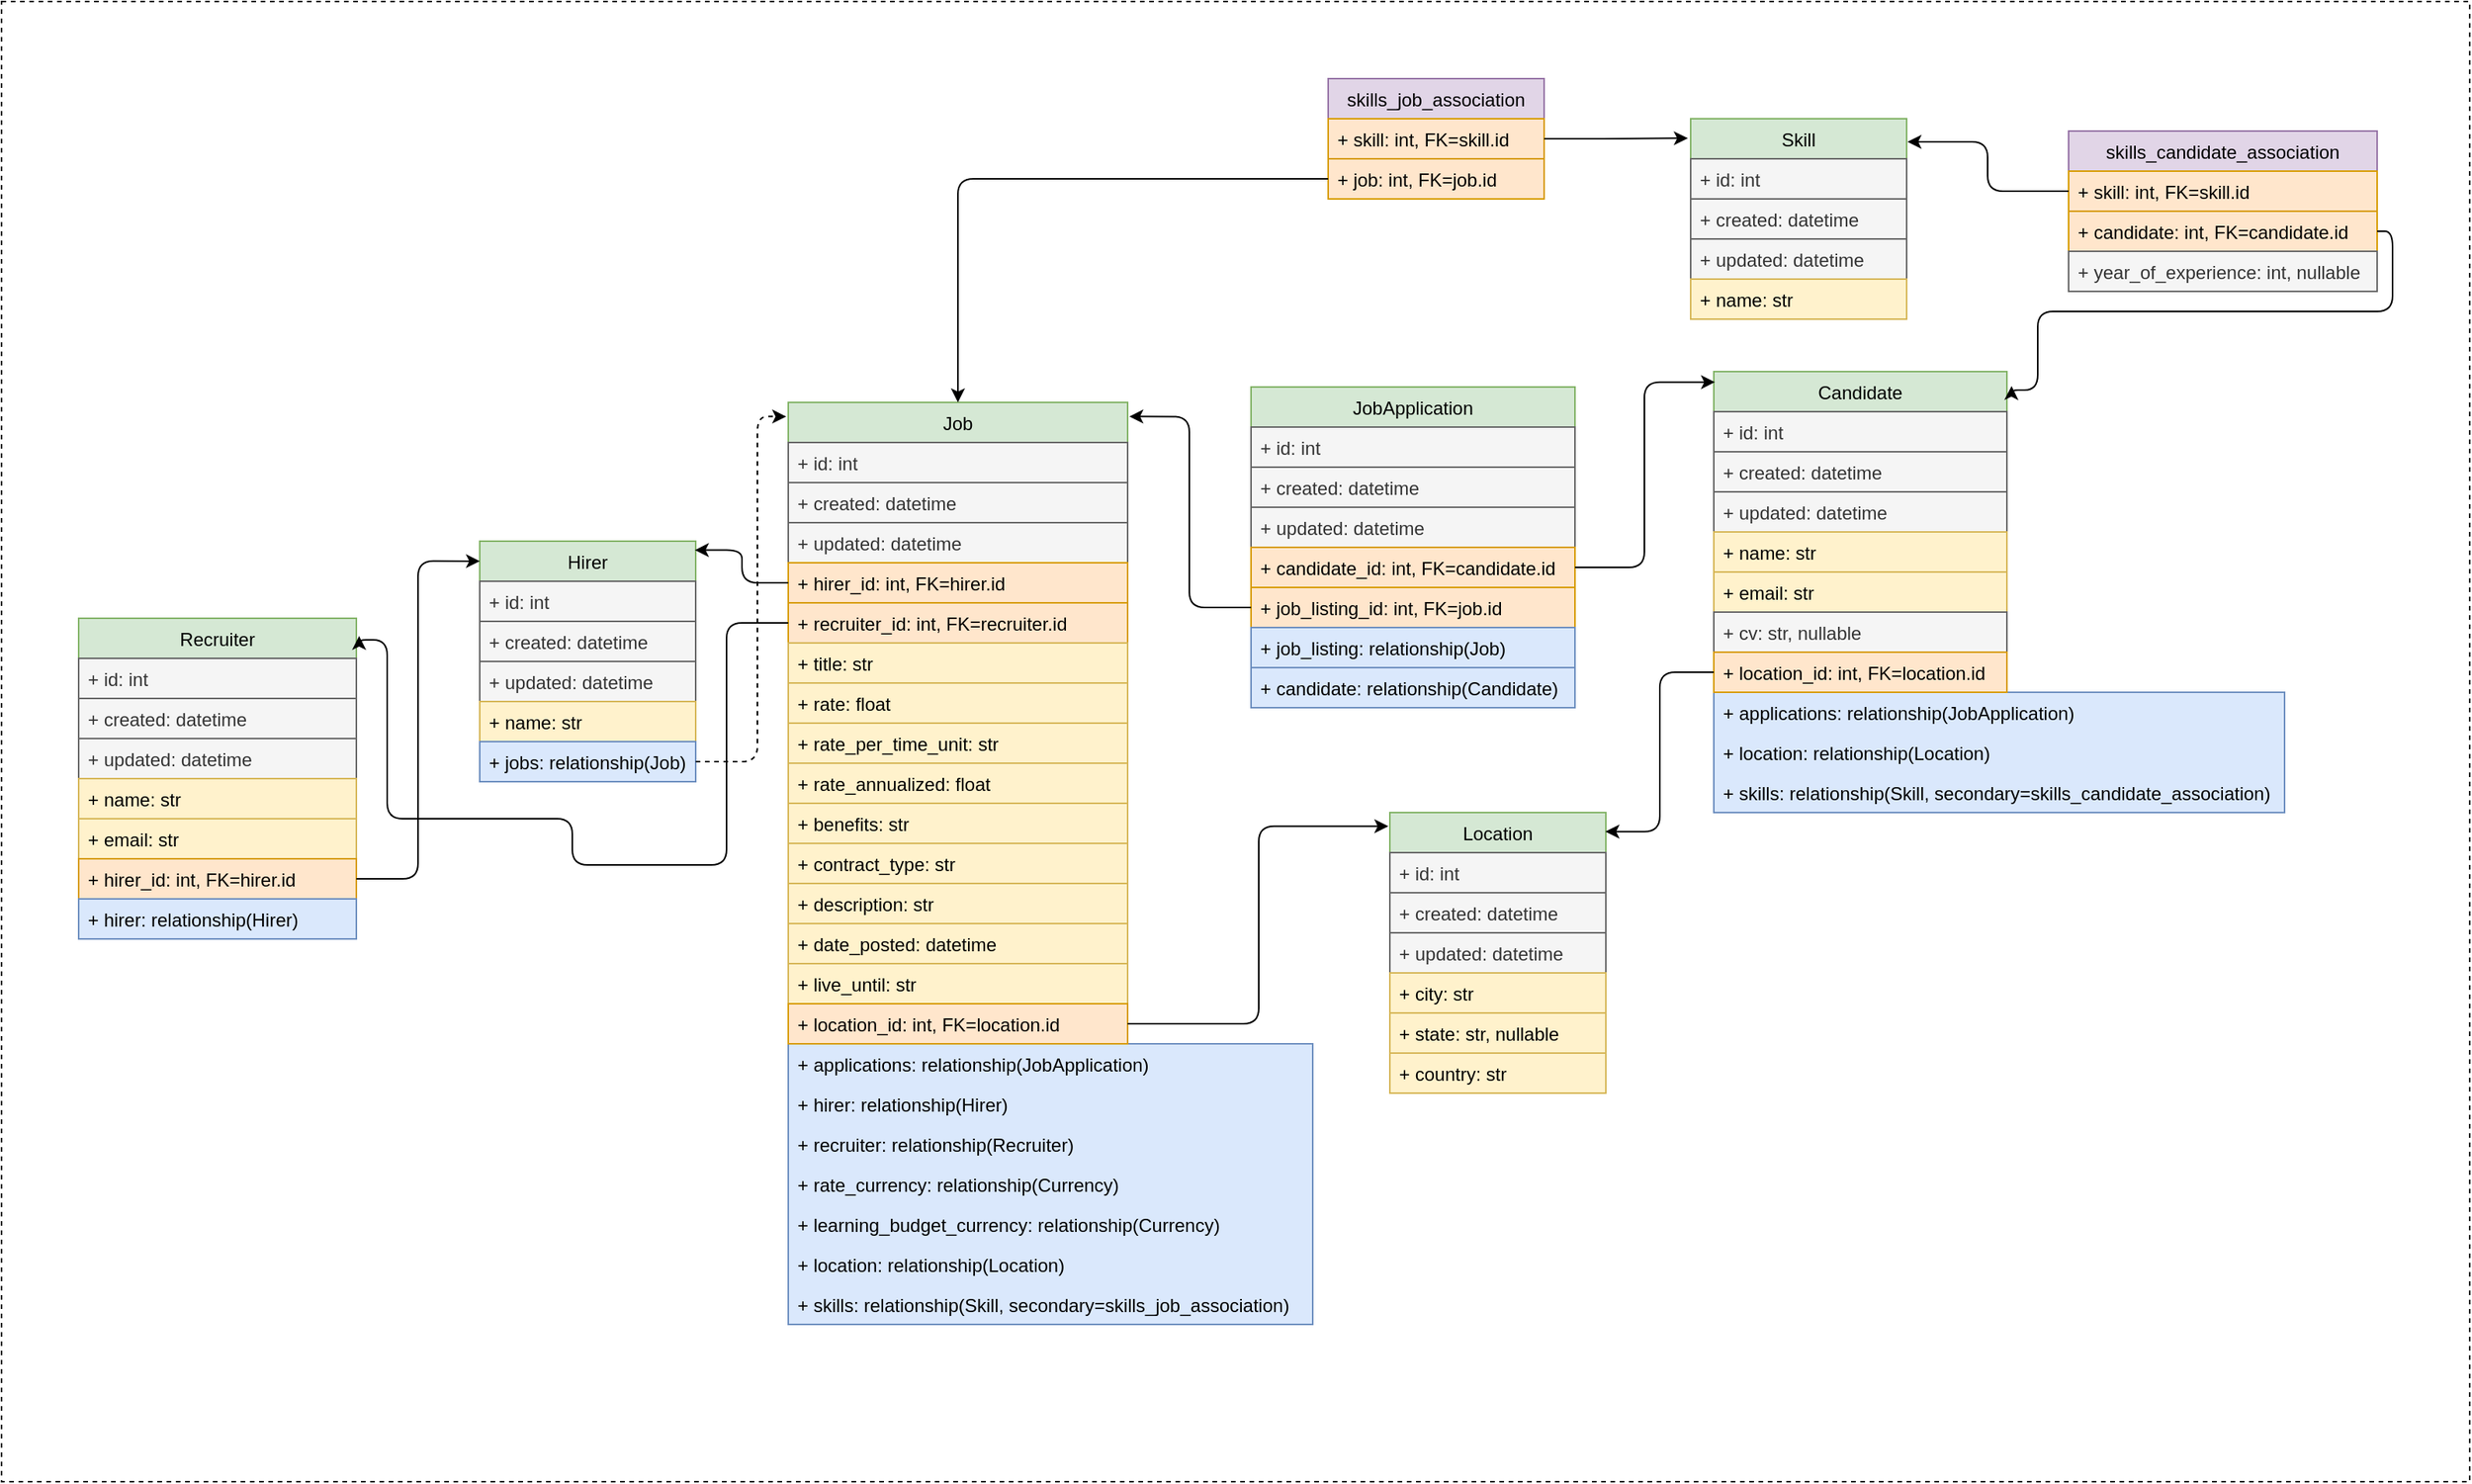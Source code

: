 <mxfile version="21.1.5" type="github" pages="2">
  <diagram id="w65AgEcsbwL5PO4EomMU" name="Page-1">
    <mxGraphModel dx="1306" dy="868" grid="1" gridSize="10" guides="1" tooltips="1" connect="1" arrows="1" fold="1" page="1" pageScale="1" pageWidth="850" pageHeight="1100" math="0" shadow="0">
      <root>
        <mxCell id="0" />
        <mxCell id="1" parent="0" />
        <mxCell id="RWHLB6M2Nt2bu9l5WMri-109" value="" style="rounded=0;whiteSpace=wrap;html=1;dashed=1;" parent="1" vertex="1">
          <mxGeometry x="50" y="50" width="1600" height="960" as="geometry" />
        </mxCell>
        <mxCell id="RWHLB6M2Nt2bu9l5WMri-68" value="" style="rounded=0;whiteSpace=wrap;html=1;fillColor=#dae8fc;strokeColor=#6c8ebf;" parent="1" vertex="1">
          <mxGeometry x="1160" y="498" width="370" height="78" as="geometry" />
        </mxCell>
        <mxCell id="RWHLB6M2Nt2bu9l5WMri-51" value="" style="rounded=0;whiteSpace=wrap;html=1;fillColor=#dae8fc;strokeColor=#6c8ebf;" parent="1" vertex="1">
          <mxGeometry x="560" y="726" width="340" height="182" as="geometry" />
        </mxCell>
        <mxCell id="jkaa5wtrJsPc-l5MgYiC-1" value="Location" style="swimlane;fontStyle=0;childLayout=stackLayout;horizontal=1;startSize=26;fillColor=#d5e8d4;horizontalStack=0;resizeParent=1;resizeParentMax=0;resizeLast=0;collapsible=1;marginBottom=0;strokeColor=#82b366;" parent="1" vertex="1">
          <mxGeometry x="950" y="576" width="140" height="182" as="geometry" />
        </mxCell>
        <mxCell id="jkaa5wtrJsPc-l5MgYiC-2" value="+ id: int" style="text;strokeColor=#666666;fillColor=#f5f5f5;align=left;verticalAlign=top;spacingLeft=4;spacingRight=4;overflow=hidden;rotatable=0;points=[[0,0.5],[1,0.5]];portConstraint=eastwest;fontColor=#333333;" parent="jkaa5wtrJsPc-l5MgYiC-1" vertex="1">
          <mxGeometry y="26" width="140" height="26" as="geometry" />
        </mxCell>
        <mxCell id="jkaa5wtrJsPc-l5MgYiC-3" value="+ created: datetime" style="text;strokeColor=#666666;fillColor=#f5f5f5;align=left;verticalAlign=top;spacingLeft=4;spacingRight=4;overflow=hidden;rotatable=0;points=[[0,0.5],[1,0.5]];portConstraint=eastwest;fontColor=#333333;" parent="jkaa5wtrJsPc-l5MgYiC-1" vertex="1">
          <mxGeometry y="52" width="140" height="26" as="geometry" />
        </mxCell>
        <mxCell id="jkaa5wtrJsPc-l5MgYiC-5" value="+ updated: datetime" style="text;strokeColor=#666666;fillColor=#f5f5f5;align=left;verticalAlign=top;spacingLeft=4;spacingRight=4;overflow=hidden;rotatable=0;points=[[0,0.5],[1,0.5]];portConstraint=eastwest;fontColor=#333333;" parent="jkaa5wtrJsPc-l5MgYiC-1" vertex="1">
          <mxGeometry y="78" width="140" height="26" as="geometry" />
        </mxCell>
        <mxCell id="jkaa5wtrJsPc-l5MgYiC-7" value="+ city: str" style="text;strokeColor=#d6b656;fillColor=#fff2cc;align=left;verticalAlign=top;spacingLeft=4;spacingRight=4;overflow=hidden;rotatable=0;points=[[0,0.5],[1,0.5]];portConstraint=eastwest;" parent="jkaa5wtrJsPc-l5MgYiC-1" vertex="1">
          <mxGeometry y="104" width="140" height="26" as="geometry" />
        </mxCell>
        <mxCell id="jkaa5wtrJsPc-l5MgYiC-6" value="+ state: str, nullable" style="text;strokeColor=#d6b656;fillColor=#fff2cc;align=left;verticalAlign=top;spacingLeft=4;spacingRight=4;overflow=hidden;rotatable=0;points=[[0,0.5],[1,0.5]];portConstraint=eastwest;" parent="jkaa5wtrJsPc-l5MgYiC-1" vertex="1">
          <mxGeometry y="130" width="140" height="26" as="geometry" />
        </mxCell>
        <mxCell id="jkaa5wtrJsPc-l5MgYiC-4" value="+ country: str" style="text;strokeColor=#d6b656;fillColor=#fff2cc;align=left;verticalAlign=top;spacingLeft=4;spacingRight=4;overflow=hidden;rotatable=0;points=[[0,0.5],[1,0.5]];portConstraint=eastwest;" parent="jkaa5wtrJsPc-l5MgYiC-1" vertex="1">
          <mxGeometry y="156" width="140" height="26" as="geometry" />
        </mxCell>
        <mxCell id="jkaa5wtrJsPc-l5MgYiC-8" value="Recruiter" style="swimlane;fontStyle=0;childLayout=stackLayout;horizontal=1;startSize=26;fillColor=#d5e8d4;horizontalStack=0;resizeParent=1;resizeParentMax=0;resizeLast=0;collapsible=1;marginBottom=0;strokeColor=#82b366;" parent="1" vertex="1">
          <mxGeometry x="100" y="450" width="180" height="208" as="geometry" />
        </mxCell>
        <mxCell id="jkaa5wtrJsPc-l5MgYiC-9" value="+ id: int" style="text;strokeColor=#666666;fillColor=#f5f5f5;align=left;verticalAlign=top;spacingLeft=4;spacingRight=4;overflow=hidden;rotatable=0;points=[[0,0.5],[1,0.5]];portConstraint=eastwest;fontColor=#333333;" parent="jkaa5wtrJsPc-l5MgYiC-8" vertex="1">
          <mxGeometry y="26" width="180" height="26" as="geometry" />
        </mxCell>
        <mxCell id="jkaa5wtrJsPc-l5MgYiC-10" value="+ created: datetime" style="text;strokeColor=#666666;fillColor=#f5f5f5;align=left;verticalAlign=top;spacingLeft=4;spacingRight=4;overflow=hidden;rotatable=0;points=[[0,0.5],[1,0.5]];portConstraint=eastwest;fontColor=#333333;" parent="jkaa5wtrJsPc-l5MgYiC-8" vertex="1">
          <mxGeometry y="52" width="180" height="26" as="geometry" />
        </mxCell>
        <mxCell id="jkaa5wtrJsPc-l5MgYiC-11" value="+ updated: datetime" style="text;strokeColor=#666666;fillColor=#f5f5f5;align=left;verticalAlign=top;spacingLeft=4;spacingRight=4;overflow=hidden;rotatable=0;points=[[0,0.5],[1,0.5]];portConstraint=eastwest;fontColor=#333333;" parent="jkaa5wtrJsPc-l5MgYiC-8" vertex="1">
          <mxGeometry y="78" width="180" height="26" as="geometry" />
        </mxCell>
        <mxCell id="jkaa5wtrJsPc-l5MgYiC-12" value="+ name: str" style="text;strokeColor=#d6b656;fillColor=#fff2cc;align=left;verticalAlign=top;spacingLeft=4;spacingRight=4;overflow=hidden;rotatable=0;points=[[0,0.5],[1,0.5]];portConstraint=eastwest;" parent="jkaa5wtrJsPc-l5MgYiC-8" vertex="1">
          <mxGeometry y="104" width="180" height="26" as="geometry" />
        </mxCell>
        <mxCell id="jkaa5wtrJsPc-l5MgYiC-14" value="+ email: str" style="text;strokeColor=#d6b656;fillColor=#fff2cc;align=left;verticalAlign=top;spacingLeft=4;spacingRight=4;overflow=hidden;rotatable=0;points=[[0,0.5],[1,0.5]];portConstraint=eastwest;" parent="jkaa5wtrJsPc-l5MgYiC-8" vertex="1">
          <mxGeometry y="130" width="180" height="26" as="geometry" />
        </mxCell>
        <mxCell id="jkaa5wtrJsPc-l5MgYiC-16" value="+ hirer_id: int, FK=hirer.id" style="text;strokeColor=#d79b00;fillColor=#ffe6cc;align=left;verticalAlign=top;spacingLeft=4;spacingRight=4;overflow=hidden;rotatable=0;points=[[0,0.5],[1,0.5]];portConstraint=eastwest;" parent="jkaa5wtrJsPc-l5MgYiC-8" vertex="1">
          <mxGeometry y="156" width="180" height="26" as="geometry" />
        </mxCell>
        <mxCell id="jkaa5wtrJsPc-l5MgYiC-18" value="+ hirer: relationship(Hirer)" style="text;strokeColor=#6c8ebf;fillColor=#dae8fc;align=left;verticalAlign=top;spacingLeft=4;spacingRight=4;overflow=hidden;rotatable=0;points=[[0,0.5],[1,0.5]];portConstraint=eastwest;" parent="jkaa5wtrJsPc-l5MgYiC-8" vertex="1">
          <mxGeometry y="182" width="180" height="26" as="geometry" />
        </mxCell>
        <mxCell id="jkaa5wtrJsPc-l5MgYiC-19" value="Job" style="swimlane;fontStyle=0;childLayout=stackLayout;horizontal=1;startSize=26;fillColor=#d5e8d4;horizontalStack=0;resizeParent=1;resizeParentMax=0;resizeLast=0;collapsible=1;marginBottom=0;strokeColor=#82b366;" parent="1" vertex="1">
          <mxGeometry x="560" y="310" width="220" height="416" as="geometry">
            <mxRectangle x="720" width="60" height="30" as="alternateBounds" />
          </mxGeometry>
        </mxCell>
        <mxCell id="jkaa5wtrJsPc-l5MgYiC-20" value="+ id: int" style="text;strokeColor=#666666;fillColor=#f5f5f5;align=left;verticalAlign=top;spacingLeft=4;spacingRight=4;overflow=hidden;rotatable=0;points=[[0,0.5],[1,0.5]];portConstraint=eastwest;fontColor=#333333;" parent="jkaa5wtrJsPc-l5MgYiC-19" vertex="1">
          <mxGeometry y="26" width="220" height="26" as="geometry" />
        </mxCell>
        <mxCell id="jkaa5wtrJsPc-l5MgYiC-21" value="+ created: datetime" style="text;strokeColor=#666666;fillColor=#f5f5f5;align=left;verticalAlign=top;spacingLeft=4;spacingRight=4;overflow=hidden;rotatable=0;points=[[0,0.5],[1,0.5]];portConstraint=eastwest;fontColor=#333333;" parent="jkaa5wtrJsPc-l5MgYiC-19" vertex="1">
          <mxGeometry y="52" width="220" height="26" as="geometry" />
        </mxCell>
        <mxCell id="jkaa5wtrJsPc-l5MgYiC-22" value="+ updated: datetime" style="text;strokeColor=#666666;fillColor=#f5f5f5;align=left;verticalAlign=top;spacingLeft=4;spacingRight=4;overflow=hidden;rotatable=0;points=[[0,0.5],[1,0.5]];portConstraint=eastwest;fontColor=#333333;" parent="jkaa5wtrJsPc-l5MgYiC-19" vertex="1">
          <mxGeometry y="78" width="220" height="26" as="geometry" />
        </mxCell>
        <mxCell id="jkaa5wtrJsPc-l5MgYiC-23" value="+ hirer_id: int, FK=hirer.id" style="text;strokeColor=#d79b00;fillColor=#ffe6cc;align=left;verticalAlign=top;spacingLeft=4;spacingRight=4;overflow=hidden;rotatable=0;points=[[0,0.5],[1,0.5]];portConstraint=eastwest;" parent="jkaa5wtrJsPc-l5MgYiC-19" vertex="1">
          <mxGeometry y="104" width="220" height="26" as="geometry" />
        </mxCell>
        <mxCell id="jkaa5wtrJsPc-l5MgYiC-24" value="+ recruiter_id: int, FK=recruiter.id" style="text;strokeColor=#d79b00;fillColor=#ffe6cc;align=left;verticalAlign=top;spacingLeft=4;spacingRight=4;overflow=hidden;rotatable=0;points=[[0,0.5],[1,0.5]];portConstraint=eastwest;" parent="jkaa5wtrJsPc-l5MgYiC-19" vertex="1">
          <mxGeometry y="130" width="220" height="26" as="geometry" />
        </mxCell>
        <mxCell id="jkaa5wtrJsPc-l5MgYiC-25" value="+ title: str" style="text;strokeColor=#d6b656;fillColor=#fff2cc;align=left;verticalAlign=top;spacingLeft=4;spacingRight=4;overflow=hidden;rotatable=0;points=[[0,0.5],[1,0.5]];portConstraint=eastwest;" parent="jkaa5wtrJsPc-l5MgYiC-19" vertex="1">
          <mxGeometry y="156" width="220" height="26" as="geometry" />
        </mxCell>
        <mxCell id="jkaa5wtrJsPc-l5MgYiC-26" value="+ rate: float" style="text;strokeColor=#d6b656;fillColor=#fff2cc;align=left;verticalAlign=top;spacingLeft=4;spacingRight=4;overflow=hidden;rotatable=0;points=[[0,0.5],[1,0.5]];portConstraint=eastwest;" parent="jkaa5wtrJsPc-l5MgYiC-19" vertex="1">
          <mxGeometry y="182" width="220" height="26" as="geometry" />
        </mxCell>
        <mxCell id="jkaa5wtrJsPc-l5MgYiC-28" value="+ rate_per_time_unit: str" style="text;strokeColor=#d6b656;fillColor=#fff2cc;align=left;verticalAlign=top;spacingLeft=4;spacingRight=4;overflow=hidden;rotatable=0;points=[[0,0.5],[1,0.5]];portConstraint=eastwest;" parent="jkaa5wtrJsPc-l5MgYiC-19" vertex="1">
          <mxGeometry y="208" width="220" height="26" as="geometry" />
        </mxCell>
        <mxCell id="RWHLB6M2Nt2bu9l5WMri-14" value="+ rate_annualized: float" style="text;strokeColor=#d6b656;fillColor=#fff2cc;align=left;verticalAlign=top;spacingLeft=4;spacingRight=4;overflow=hidden;rotatable=0;points=[[0,0.5],[1,0.5]];portConstraint=eastwest;" parent="jkaa5wtrJsPc-l5MgYiC-19" vertex="1">
          <mxGeometry y="234" width="220" height="26" as="geometry" />
        </mxCell>
        <mxCell id="RWHLB6M2Nt2bu9l5WMri-17" value="+ benefits: str" style="text;strokeColor=#d6b656;fillColor=#fff2cc;align=left;verticalAlign=top;spacingLeft=4;spacingRight=4;overflow=hidden;rotatable=0;points=[[0,0.5],[1,0.5]];portConstraint=eastwest;" parent="jkaa5wtrJsPc-l5MgYiC-19" vertex="1">
          <mxGeometry y="260" width="220" height="26" as="geometry" />
        </mxCell>
        <mxCell id="RWHLB6M2Nt2bu9l5WMri-15" value="+ contract_type: str" style="text;strokeColor=#d6b656;fillColor=#fff2cc;align=left;verticalAlign=top;spacingLeft=4;spacingRight=4;overflow=hidden;rotatable=0;points=[[0,0.5],[1,0.5]];portConstraint=eastwest;" parent="jkaa5wtrJsPc-l5MgYiC-19" vertex="1">
          <mxGeometry y="286" width="220" height="26" as="geometry" />
        </mxCell>
        <mxCell id="RWHLB6M2Nt2bu9l5WMri-18" value="+ description: str" style="text;strokeColor=#d6b656;fillColor=#fff2cc;align=left;verticalAlign=top;spacingLeft=4;spacingRight=4;overflow=hidden;rotatable=0;points=[[0,0.5],[1,0.5]];portConstraint=eastwest;" parent="jkaa5wtrJsPc-l5MgYiC-19" vertex="1">
          <mxGeometry y="312" width="220" height="26" as="geometry" />
        </mxCell>
        <mxCell id="RWHLB6M2Nt2bu9l5WMri-19" value="+ date_posted: datetime" style="text;strokeColor=#d6b656;fillColor=#fff2cc;align=left;verticalAlign=top;spacingLeft=4;spacingRight=4;overflow=hidden;rotatable=0;points=[[0,0.5],[1,0.5]];portConstraint=eastwest;" parent="jkaa5wtrJsPc-l5MgYiC-19" vertex="1">
          <mxGeometry y="338" width="220" height="26" as="geometry" />
        </mxCell>
        <mxCell id="RWHLB6M2Nt2bu9l5WMri-20" value="+ live_until: str" style="text;strokeColor=#d6b656;fillColor=#fff2cc;align=left;verticalAlign=top;spacingLeft=4;spacingRight=4;overflow=hidden;rotatable=0;points=[[0,0.5],[1,0.5]];portConstraint=eastwest;" parent="jkaa5wtrJsPc-l5MgYiC-19" vertex="1">
          <mxGeometry y="364" width="220" height="26" as="geometry" />
        </mxCell>
        <mxCell id="RWHLB6M2Nt2bu9l5WMri-21" value="+ location_id: int, FK=location.id" style="text;strokeColor=#d79b00;fillColor=#ffe6cc;align=left;verticalAlign=top;spacingLeft=4;spacingRight=4;overflow=hidden;rotatable=0;points=[[0,0.5],[1,0.5]];portConstraint=eastwest;" parent="jkaa5wtrJsPc-l5MgYiC-19" vertex="1">
          <mxGeometry y="390" width="220" height="26" as="geometry" />
        </mxCell>
        <mxCell id="jkaa5wtrJsPc-l5MgYiC-29" value="Hirer" style="swimlane;fontStyle=0;childLayout=stackLayout;horizontal=1;startSize=26;fillColor=#d5e8d4;horizontalStack=0;resizeParent=1;resizeParentMax=0;resizeLast=0;collapsible=1;marginBottom=0;strokeColor=#82b366;" parent="1" vertex="1">
          <mxGeometry x="360" y="400" width="140" height="156" as="geometry" />
        </mxCell>
        <mxCell id="jkaa5wtrJsPc-l5MgYiC-30" value="+ id: int" style="text;strokeColor=#666666;fillColor=#f5f5f5;align=left;verticalAlign=top;spacingLeft=4;spacingRight=4;overflow=hidden;rotatable=0;points=[[0,0.5],[1,0.5]];portConstraint=eastwest;fontColor=#333333;" parent="jkaa5wtrJsPc-l5MgYiC-29" vertex="1">
          <mxGeometry y="26" width="140" height="26" as="geometry" />
        </mxCell>
        <mxCell id="jkaa5wtrJsPc-l5MgYiC-31" value="+ created: datetime" style="text;strokeColor=#666666;fillColor=#f5f5f5;align=left;verticalAlign=top;spacingLeft=4;spacingRight=4;overflow=hidden;rotatable=0;points=[[0,0.5],[1,0.5]];portConstraint=eastwest;fontColor=#333333;" parent="jkaa5wtrJsPc-l5MgYiC-29" vertex="1">
          <mxGeometry y="52" width="140" height="26" as="geometry" />
        </mxCell>
        <mxCell id="jkaa5wtrJsPc-l5MgYiC-32" value="+ updated: datetime" style="text;strokeColor=#666666;fillColor=#f5f5f5;align=left;verticalAlign=top;spacingLeft=4;spacingRight=4;overflow=hidden;rotatable=0;points=[[0,0.5],[1,0.5]];portConstraint=eastwest;fontColor=#333333;" parent="jkaa5wtrJsPc-l5MgYiC-29" vertex="1">
          <mxGeometry y="78" width="140" height="26" as="geometry" />
        </mxCell>
        <mxCell id="jkaa5wtrJsPc-l5MgYiC-33" value="+ name: str" style="text;strokeColor=#d6b656;fillColor=#fff2cc;align=left;verticalAlign=top;spacingLeft=4;spacingRight=4;overflow=hidden;rotatable=0;points=[[0,0.5],[1,0.5]];portConstraint=eastwest;" parent="jkaa5wtrJsPc-l5MgYiC-29" vertex="1">
          <mxGeometry y="104" width="140" height="26" as="geometry" />
        </mxCell>
        <mxCell id="jkaa5wtrJsPc-l5MgYiC-34" value="+ jobs: relationship(Job)" style="text;strokeColor=#6c8ebf;fillColor=#dae8fc;align=left;verticalAlign=top;spacingLeft=4;spacingRight=4;overflow=hidden;rotatable=0;points=[[0,0.5],[1,0.5]];portConstraint=eastwest;" parent="jkaa5wtrJsPc-l5MgYiC-29" vertex="1">
          <mxGeometry y="130" width="140" height="26" as="geometry" />
        </mxCell>
        <mxCell id="RWHLB6M2Nt2bu9l5WMri-1" value="Skill" style="swimlane;fontStyle=0;childLayout=stackLayout;horizontal=1;startSize=26;fillColor=#d5e8d4;horizontalStack=0;resizeParent=1;resizeParentMax=0;resizeLast=0;collapsible=1;marginBottom=0;strokeColor=#82b366;" parent="1" vertex="1">
          <mxGeometry x="1145" y="126" width="140" height="130" as="geometry" />
        </mxCell>
        <mxCell id="RWHLB6M2Nt2bu9l5WMri-2" value="+ id: int" style="text;strokeColor=#666666;fillColor=#f5f5f5;align=left;verticalAlign=top;spacingLeft=4;spacingRight=4;overflow=hidden;rotatable=0;points=[[0,0.5],[1,0.5]];portConstraint=eastwest;fontColor=#333333;" parent="RWHLB6M2Nt2bu9l5WMri-1" vertex="1">
          <mxGeometry y="26" width="140" height="26" as="geometry" />
        </mxCell>
        <mxCell id="RWHLB6M2Nt2bu9l5WMri-3" value="+ created: datetime" style="text;strokeColor=#666666;fillColor=#f5f5f5;align=left;verticalAlign=top;spacingLeft=4;spacingRight=4;overflow=hidden;rotatable=0;points=[[0,0.5],[1,0.5]];portConstraint=eastwest;fontColor=#333333;" parent="RWHLB6M2Nt2bu9l5WMri-1" vertex="1">
          <mxGeometry y="52" width="140" height="26" as="geometry" />
        </mxCell>
        <mxCell id="RWHLB6M2Nt2bu9l5WMri-4" value="+ updated: datetime" style="text;strokeColor=#666666;fillColor=#f5f5f5;align=left;verticalAlign=top;spacingLeft=4;spacingRight=4;overflow=hidden;rotatable=0;points=[[0,0.5],[1,0.5]];portConstraint=eastwest;fontColor=#333333;" parent="RWHLB6M2Nt2bu9l5WMri-1" vertex="1">
          <mxGeometry y="78" width="140" height="26" as="geometry" />
        </mxCell>
        <mxCell id="RWHLB6M2Nt2bu9l5WMri-5" value="+ name: str" style="text;strokeColor=#d6b656;fillColor=#fff2cc;align=left;verticalAlign=top;spacingLeft=4;spacingRight=4;overflow=hidden;rotatable=0;points=[[0,0.5],[1,0.5]];portConstraint=eastwest;" parent="RWHLB6M2Nt2bu9l5WMri-1" vertex="1">
          <mxGeometry y="104" width="140" height="26" as="geometry" />
        </mxCell>
        <mxCell id="RWHLB6M2Nt2bu9l5WMri-44" value="+ applications: relationship(JobApplication)" style="text;strokeColor=none;fillColor=none;align=left;verticalAlign=top;spacingLeft=4;spacingRight=4;overflow=hidden;rotatable=0;points=[[0,0.5],[1,0.5]];portConstraint=eastwest;" parent="1" vertex="1">
          <mxGeometry x="560" y="726" width="330" height="26" as="geometry" />
        </mxCell>
        <mxCell id="RWHLB6M2Nt2bu9l5WMri-45" value="+ hirer: relationship(Hirer)" style="text;strokeColor=none;fillColor=none;align=left;verticalAlign=top;spacingLeft=4;spacingRight=4;overflow=hidden;rotatable=0;points=[[0,0.5],[1,0.5]];portConstraint=eastwest;" parent="1" vertex="1">
          <mxGeometry x="560" y="752" width="330" height="26" as="geometry" />
        </mxCell>
        <mxCell id="RWHLB6M2Nt2bu9l5WMri-46" value="+ recruiter: relationship(Recruiter)" style="text;strokeColor=none;fillColor=none;align=left;verticalAlign=top;spacingLeft=4;spacingRight=4;overflow=hidden;rotatable=0;points=[[0,0.5],[1,0.5]];portConstraint=eastwest;" parent="1" vertex="1">
          <mxGeometry x="560" y="778" width="330" height="26" as="geometry" />
        </mxCell>
        <mxCell id="RWHLB6M2Nt2bu9l5WMri-47" value="+ rate_currency: relationship(Currency)" style="text;strokeColor=none;fillColor=none;align=left;verticalAlign=top;spacingLeft=4;spacingRight=4;overflow=hidden;rotatable=0;points=[[0,0.5],[1,0.5]];portConstraint=eastwest;" parent="1" vertex="1">
          <mxGeometry x="560" y="804" width="330" height="26" as="geometry" />
        </mxCell>
        <mxCell id="RWHLB6M2Nt2bu9l5WMri-48" value="+ learning_budget_currency: relationship(Currency)" style="text;strokeColor=none;fillColor=none;align=left;verticalAlign=top;spacingLeft=4;spacingRight=4;overflow=hidden;rotatable=0;points=[[0,0.5],[1,0.5]];portConstraint=eastwest;" parent="1" vertex="1">
          <mxGeometry x="560" y="830" width="330" height="26" as="geometry" />
        </mxCell>
        <mxCell id="RWHLB6M2Nt2bu9l5WMri-49" value="+ location: relationship(Location)" style="text;strokeColor=none;fillColor=none;align=left;verticalAlign=top;spacingLeft=4;spacingRight=4;overflow=hidden;rotatable=0;points=[[0,0.5],[1,0.5]];portConstraint=eastwest;" parent="1" vertex="1">
          <mxGeometry x="560" y="856" width="330" height="26" as="geometry" />
        </mxCell>
        <mxCell id="RWHLB6M2Nt2bu9l5WMri-50" value="+ skills: relationship(Skill, secondary=skills_job_association)" style="text;strokeColor=none;fillColor=none;align=left;verticalAlign=top;spacingLeft=4;spacingRight=4;overflow=hidden;rotatable=0;points=[[0,0.5],[1,0.5]];portConstraint=eastwest;" parent="1" vertex="1">
          <mxGeometry x="560" y="882" width="330" height="26" as="geometry" />
        </mxCell>
        <mxCell id="RWHLB6M2Nt2bu9l5WMri-52" value="Candidate" style="swimlane;fontStyle=0;childLayout=stackLayout;horizontal=1;startSize=26;fillColor=#d5e8d4;horizontalStack=0;resizeParent=1;resizeParentMax=0;resizeLast=0;collapsible=1;marginBottom=0;strokeColor=#82b366;" parent="1" vertex="1">
          <mxGeometry x="1160" y="290" width="190" height="208" as="geometry" />
        </mxCell>
        <mxCell id="RWHLB6M2Nt2bu9l5WMri-53" value="+ id: int" style="text;strokeColor=#666666;fillColor=#f5f5f5;align=left;verticalAlign=top;spacingLeft=4;spacingRight=4;overflow=hidden;rotatable=0;points=[[0,0.5],[1,0.5]];portConstraint=eastwest;fontColor=#333333;" parent="RWHLB6M2Nt2bu9l5WMri-52" vertex="1">
          <mxGeometry y="26" width="190" height="26" as="geometry" />
        </mxCell>
        <mxCell id="RWHLB6M2Nt2bu9l5WMri-54" value="+ created: datetime" style="text;strokeColor=#666666;fillColor=#f5f5f5;align=left;verticalAlign=top;spacingLeft=4;spacingRight=4;overflow=hidden;rotatable=0;points=[[0,0.5],[1,0.5]];portConstraint=eastwest;fontColor=#333333;" parent="RWHLB6M2Nt2bu9l5WMri-52" vertex="1">
          <mxGeometry y="52" width="190" height="26" as="geometry" />
        </mxCell>
        <mxCell id="RWHLB6M2Nt2bu9l5WMri-55" value="+ updated: datetime" style="text;strokeColor=#666666;fillColor=#f5f5f5;align=left;verticalAlign=top;spacingLeft=4;spacingRight=4;overflow=hidden;rotatable=0;points=[[0,0.5],[1,0.5]];portConstraint=eastwest;fontColor=#333333;" parent="RWHLB6M2Nt2bu9l5WMri-52" vertex="1">
          <mxGeometry y="78" width="190" height="26" as="geometry" />
        </mxCell>
        <mxCell id="RWHLB6M2Nt2bu9l5WMri-56" value="+ name: str" style="text;strokeColor=#d6b656;fillColor=#fff2cc;align=left;verticalAlign=top;spacingLeft=4;spacingRight=4;overflow=hidden;rotatable=0;points=[[0,0.5],[1,0.5]];portConstraint=eastwest;" parent="RWHLB6M2Nt2bu9l5WMri-52" vertex="1">
          <mxGeometry y="104" width="190" height="26" as="geometry" />
        </mxCell>
        <mxCell id="RWHLB6M2Nt2bu9l5WMri-58" value="+ email: str" style="text;strokeColor=#d6b656;fillColor=#fff2cc;align=left;verticalAlign=top;spacingLeft=4;spacingRight=4;overflow=hidden;rotatable=0;points=[[0,0.5],[1,0.5]];portConstraint=eastwest;" parent="RWHLB6M2Nt2bu9l5WMri-52" vertex="1">
          <mxGeometry y="130" width="190" height="26" as="geometry" />
        </mxCell>
        <mxCell id="RWHLB6M2Nt2bu9l5WMri-60" value="+ cv: str, nullable" style="text;strokeColor=#666666;fillColor=#f5f5f5;align=left;verticalAlign=top;spacingLeft=4;spacingRight=4;overflow=hidden;rotatable=0;points=[[0,0.5],[1,0.5]];portConstraint=eastwest;fontColor=#333333;" parent="RWHLB6M2Nt2bu9l5WMri-52" vertex="1">
          <mxGeometry y="156" width="190" height="26" as="geometry" />
        </mxCell>
        <mxCell id="RWHLB6M2Nt2bu9l5WMri-61" value="+ location_id: int, FK=location.id" style="text;strokeColor=#d79b00;fillColor=#ffe6cc;align=left;verticalAlign=top;spacingLeft=4;spacingRight=4;overflow=hidden;rotatable=0;points=[[0,0.5],[1,0.5]];portConstraint=eastwest;" parent="RWHLB6M2Nt2bu9l5WMri-52" vertex="1">
          <mxGeometry y="182" width="190" height="26" as="geometry" />
        </mxCell>
        <mxCell id="RWHLB6M2Nt2bu9l5WMri-65" value="+ applications: relationship(JobApplication)" style="text;strokeColor=none;fillColor=none;align=left;verticalAlign=top;spacingLeft=4;spacingRight=4;overflow=hidden;rotatable=0;points=[[0,0.5],[1,0.5]];portConstraint=eastwest;" parent="1" vertex="1">
          <mxGeometry x="1160" y="498" width="240" height="26" as="geometry" />
        </mxCell>
        <mxCell id="RWHLB6M2Nt2bu9l5WMri-66" value="+ location: relationship(Location)" style="text;strokeColor=none;fillColor=none;align=left;verticalAlign=top;spacingLeft=4;spacingRight=4;overflow=hidden;rotatable=0;points=[[0,0.5],[1,0.5]];portConstraint=eastwest;" parent="1" vertex="1">
          <mxGeometry x="1160" y="524" width="260" height="26" as="geometry" />
        </mxCell>
        <mxCell id="RWHLB6M2Nt2bu9l5WMri-67" value="+ skills: relationship(Skill, secondary=skills_candidate_association)" style="text;strokeColor=none;fillColor=none;align=left;verticalAlign=top;spacingLeft=4;spacingRight=4;overflow=hidden;rotatable=0;points=[[0,0.5],[1,0.5]];portConstraint=eastwest;" parent="1" vertex="1">
          <mxGeometry x="1160" y="550" width="370" height="26" as="geometry" />
        </mxCell>
        <mxCell id="RWHLB6M2Nt2bu9l5WMri-69" value="JobApplication" style="swimlane;fontStyle=0;childLayout=stackLayout;horizontal=1;startSize=26;fillColor=#d5e8d4;horizontalStack=0;resizeParent=1;resizeParentMax=0;resizeLast=0;collapsible=1;marginBottom=0;strokeColor=#82b366;" parent="1" vertex="1">
          <mxGeometry x="860" y="300" width="210" height="208" as="geometry" />
        </mxCell>
        <mxCell id="RWHLB6M2Nt2bu9l5WMri-70" value="+ id: int" style="text;strokeColor=#666666;fillColor=#f5f5f5;align=left;verticalAlign=top;spacingLeft=4;spacingRight=4;overflow=hidden;rotatable=0;points=[[0,0.5],[1,0.5]];portConstraint=eastwest;fontColor=#333333;" parent="RWHLB6M2Nt2bu9l5WMri-69" vertex="1">
          <mxGeometry y="26" width="210" height="26" as="geometry" />
        </mxCell>
        <mxCell id="RWHLB6M2Nt2bu9l5WMri-71" value="+ created: datetime" style="text;strokeColor=#666666;fillColor=#f5f5f5;align=left;verticalAlign=top;spacingLeft=4;spacingRight=4;overflow=hidden;rotatable=0;points=[[0,0.5],[1,0.5]];portConstraint=eastwest;fontColor=#333333;" parent="RWHLB6M2Nt2bu9l5WMri-69" vertex="1">
          <mxGeometry y="52" width="210" height="26" as="geometry" />
        </mxCell>
        <mxCell id="RWHLB6M2Nt2bu9l5WMri-72" value="+ updated: datetime" style="text;strokeColor=#666666;fillColor=#f5f5f5;align=left;verticalAlign=top;spacingLeft=4;spacingRight=4;overflow=hidden;rotatable=0;points=[[0,0.5],[1,0.5]];portConstraint=eastwest;fontColor=#333333;" parent="RWHLB6M2Nt2bu9l5WMri-69" vertex="1">
          <mxGeometry y="78" width="210" height="26" as="geometry" />
        </mxCell>
        <mxCell id="RWHLB6M2Nt2bu9l5WMri-73" value="+ candidate_id: int, FK=candidate.id" style="text;strokeColor=#d79b00;fillColor=#ffe6cc;align=left;verticalAlign=top;spacingLeft=4;spacingRight=4;overflow=hidden;rotatable=0;points=[[0,0.5],[1,0.5]];portConstraint=eastwest;" parent="RWHLB6M2Nt2bu9l5WMri-69" vertex="1">
          <mxGeometry y="104" width="210" height="26" as="geometry" />
        </mxCell>
        <mxCell id="RWHLB6M2Nt2bu9l5WMri-74" value="+ job_listing_id: int, FK=job.id" style="text;strokeColor=#d79b00;fillColor=#ffe6cc;align=left;verticalAlign=top;spacingLeft=4;spacingRight=4;overflow=hidden;rotatable=0;points=[[0,0.5],[1,0.5]];portConstraint=eastwest;" parent="RWHLB6M2Nt2bu9l5WMri-69" vertex="1">
          <mxGeometry y="130" width="210" height="26" as="geometry" />
        </mxCell>
        <mxCell id="RWHLB6M2Nt2bu9l5WMri-75" value="+ job_listing: relationship(Job)" style="text;strokeColor=#6c8ebf;fillColor=#dae8fc;align=left;verticalAlign=top;spacingLeft=4;spacingRight=4;overflow=hidden;rotatable=0;points=[[0,0.5],[1,0.5]];portConstraint=eastwest;" parent="RWHLB6M2Nt2bu9l5WMri-69" vertex="1">
          <mxGeometry y="156" width="210" height="26" as="geometry" />
        </mxCell>
        <mxCell id="RWHLB6M2Nt2bu9l5WMri-76" value="+ candidate: relationship(Candidate)" style="text;strokeColor=#6c8ebf;fillColor=#dae8fc;align=left;verticalAlign=top;spacingLeft=4;spacingRight=4;overflow=hidden;rotatable=0;points=[[0,0.5],[1,0.5]];portConstraint=eastwest;" parent="RWHLB6M2Nt2bu9l5WMri-69" vertex="1">
          <mxGeometry y="182" width="210" height="26" as="geometry" />
        </mxCell>
        <mxCell id="RWHLB6M2Nt2bu9l5WMri-77" value="skills_job_association" style="swimlane;fontStyle=0;childLayout=stackLayout;horizontal=1;startSize=26;fillColor=#e1d5e7;horizontalStack=0;resizeParent=1;resizeParentMax=0;resizeLast=0;collapsible=1;marginBottom=0;strokeColor=#9673a6;" parent="1" vertex="1">
          <mxGeometry x="910" y="100" width="140" height="78" as="geometry" />
        </mxCell>
        <mxCell id="RWHLB6M2Nt2bu9l5WMri-81" value="+ skill: int, FK=skill.id" style="text;strokeColor=#d79b00;fillColor=#ffe6cc;align=left;verticalAlign=top;spacingLeft=4;spacingRight=4;overflow=hidden;rotatable=0;points=[[0,0.5],[1,0.5]];portConstraint=eastwest;" parent="RWHLB6M2Nt2bu9l5WMri-77" vertex="1">
          <mxGeometry y="26" width="140" height="26" as="geometry" />
        </mxCell>
        <mxCell id="RWHLB6M2Nt2bu9l5WMri-82" value="+ job: int, FK=job.id" style="text;strokeColor=#d79b00;fillColor=#ffe6cc;align=left;verticalAlign=top;spacingLeft=4;spacingRight=4;overflow=hidden;rotatable=0;points=[[0,0.5],[1,0.5]];portConstraint=eastwest;" parent="RWHLB6M2Nt2bu9l5WMri-77" vertex="1">
          <mxGeometry y="52" width="140" height="26" as="geometry" />
        </mxCell>
        <mxCell id="RWHLB6M2Nt2bu9l5WMri-84" value="skills_candidate_association" style="swimlane;fontStyle=0;childLayout=stackLayout;horizontal=1;startSize=26;fillColor=#e1d5e7;horizontalStack=0;resizeParent=1;resizeParentMax=0;resizeLast=0;collapsible=1;marginBottom=0;strokeColor=#9673a6;" parent="1" vertex="1">
          <mxGeometry x="1390" y="134" width="200" height="104" as="geometry" />
        </mxCell>
        <mxCell id="RWHLB6M2Nt2bu9l5WMri-88" value="+ skill: int, FK=skill.id" style="text;strokeColor=#d79b00;fillColor=#ffe6cc;align=left;verticalAlign=top;spacingLeft=4;spacingRight=4;overflow=hidden;rotatable=0;points=[[0,0.5],[1,0.5]];portConstraint=eastwest;" parent="RWHLB6M2Nt2bu9l5WMri-84" vertex="1">
          <mxGeometry y="26" width="200" height="26" as="geometry" />
        </mxCell>
        <mxCell id="RWHLB6M2Nt2bu9l5WMri-89" value="+ candidate: int, FK=candidate.id" style="text;strokeColor=#d79b00;fillColor=#ffe6cc;align=left;verticalAlign=top;spacingLeft=4;spacingRight=4;overflow=hidden;rotatable=0;points=[[0,0.5],[1,0.5]];portConstraint=eastwest;" parent="RWHLB6M2Nt2bu9l5WMri-84" vertex="1">
          <mxGeometry y="52" width="200" height="26" as="geometry" />
        </mxCell>
        <mxCell id="RWHLB6M2Nt2bu9l5WMri-90" value="+ year_of_experience: int, nullable" style="text;strokeColor=#666666;fillColor=#f5f5f5;align=left;verticalAlign=top;spacingLeft=4;spacingRight=4;overflow=hidden;rotatable=0;points=[[0,0.5],[1,0.5]];portConstraint=eastwest;fontColor=#333333;" parent="RWHLB6M2Nt2bu9l5WMri-84" vertex="1">
          <mxGeometry y="78" width="200" height="26" as="geometry" />
        </mxCell>
        <mxCell id="RWHLB6M2Nt2bu9l5WMri-92" style="edgeStyle=orthogonalEdgeStyle;rounded=1;orthogonalLoop=1;jettySize=auto;html=1;entryX=0.001;entryY=0.083;entryDx=0;entryDy=0;entryPerimeter=0;" parent="1" source="jkaa5wtrJsPc-l5MgYiC-16" target="jkaa5wtrJsPc-l5MgYiC-29" edge="1">
          <mxGeometry relative="1" as="geometry" />
        </mxCell>
        <mxCell id="RWHLB6M2Nt2bu9l5WMri-93" style="edgeStyle=orthogonalEdgeStyle;rounded=1;orthogonalLoop=1;jettySize=auto;html=1;entryX=-0.006;entryY=0.022;entryDx=0;entryDy=0;entryPerimeter=0;dashed=1;" parent="1" source="jkaa5wtrJsPc-l5MgYiC-34" target="jkaa5wtrJsPc-l5MgYiC-19" edge="1">
          <mxGeometry relative="1" as="geometry">
            <Array as="points">
              <mxPoint x="540" y="543" />
              <mxPoint x="540" y="320" />
            </Array>
          </mxGeometry>
        </mxCell>
        <mxCell id="RWHLB6M2Nt2bu9l5WMri-94" style="edgeStyle=orthogonalEdgeStyle;rounded=1;orthogonalLoop=1;jettySize=auto;html=1;entryX=0.996;entryY=0.037;entryDx=0;entryDy=0;entryPerimeter=0;" parent="1" source="jkaa5wtrJsPc-l5MgYiC-23" target="jkaa5wtrJsPc-l5MgYiC-29" edge="1">
          <mxGeometry relative="1" as="geometry" />
        </mxCell>
        <mxCell id="RWHLB6M2Nt2bu9l5WMri-95" style="edgeStyle=orthogonalEdgeStyle;rounded=1;orthogonalLoop=1;jettySize=auto;html=1;entryX=1.01;entryY=0.055;entryDx=0;entryDy=0;entryPerimeter=0;" parent="1" source="jkaa5wtrJsPc-l5MgYiC-24" target="jkaa5wtrJsPc-l5MgYiC-8" edge="1">
          <mxGeometry relative="1" as="geometry">
            <Array as="points">
              <mxPoint x="520" y="453" />
              <mxPoint x="520" y="610" />
              <mxPoint x="420" y="610" />
              <mxPoint x="420" y="580" />
              <mxPoint x="300" y="580" />
              <mxPoint x="300" y="464" />
            </Array>
          </mxGeometry>
        </mxCell>
        <mxCell id="RWHLB6M2Nt2bu9l5WMri-99" style="edgeStyle=orthogonalEdgeStyle;rounded=1;orthogonalLoop=1;jettySize=auto;html=1;entryX=-0.007;entryY=0.049;entryDx=0;entryDy=0;entryPerimeter=0;" parent="1" source="RWHLB6M2Nt2bu9l5WMri-21" target="jkaa5wtrJsPc-l5MgYiC-1" edge="1">
          <mxGeometry relative="1" as="geometry" />
        </mxCell>
        <mxCell id="RWHLB6M2Nt2bu9l5WMri-101" style="edgeStyle=orthogonalEdgeStyle;rounded=1;orthogonalLoop=1;jettySize=auto;html=1;entryX=0.004;entryY=0.033;entryDx=0;entryDy=0;entryPerimeter=0;" parent="1" source="RWHLB6M2Nt2bu9l5WMri-73" target="RWHLB6M2Nt2bu9l5WMri-52" edge="1">
          <mxGeometry relative="1" as="geometry" />
        </mxCell>
        <mxCell id="RWHLB6M2Nt2bu9l5WMri-102" style="edgeStyle=orthogonalEdgeStyle;rounded=1;orthogonalLoop=1;jettySize=auto;html=1;entryX=1.005;entryY=0.022;entryDx=0;entryDy=0;entryPerimeter=0;" parent="1" source="RWHLB6M2Nt2bu9l5WMri-74" target="jkaa5wtrJsPc-l5MgYiC-19" edge="1">
          <mxGeometry relative="1" as="geometry">
            <Array as="points">
              <mxPoint x="820" y="443" />
              <mxPoint x="820" y="320" />
            </Array>
          </mxGeometry>
        </mxCell>
        <mxCell id="RWHLB6M2Nt2bu9l5WMri-103" style="edgeStyle=orthogonalEdgeStyle;rounded=1;orthogonalLoop=1;jettySize=auto;html=1;entryX=1.016;entryY=0.045;entryDx=0;entryDy=0;entryPerimeter=0;exitX=1;exitY=0.5;exitDx=0;exitDy=0;" parent="1" source="RWHLB6M2Nt2bu9l5WMri-89" target="RWHLB6M2Nt2bu9l5WMri-52" edge="1">
          <mxGeometry relative="1" as="geometry">
            <Array as="points">
              <mxPoint x="1600" y="199" />
              <mxPoint x="1600" y="251" />
              <mxPoint x="1370" y="251" />
              <mxPoint x="1370" y="302" />
            </Array>
            <mxPoint x="1490" y="240" as="sourcePoint" />
          </mxGeometry>
        </mxCell>
        <mxCell id="RWHLB6M2Nt2bu9l5WMri-104" style="edgeStyle=orthogonalEdgeStyle;rounded=1;orthogonalLoop=1;jettySize=auto;html=1;entryX=1.004;entryY=0.115;entryDx=0;entryDy=0;entryPerimeter=0;" parent="1" source="RWHLB6M2Nt2bu9l5WMri-88" target="RWHLB6M2Nt2bu9l5WMri-1" edge="1">
          <mxGeometry relative="1" as="geometry" />
        </mxCell>
        <mxCell id="RWHLB6M2Nt2bu9l5WMri-105" style="edgeStyle=orthogonalEdgeStyle;rounded=1;orthogonalLoop=1;jettySize=auto;html=1;entryX=-0.013;entryY=0.097;entryDx=0;entryDy=0;entryPerimeter=0;" parent="1" source="RWHLB6M2Nt2bu9l5WMri-81" target="RWHLB6M2Nt2bu9l5WMri-1" edge="1">
          <mxGeometry relative="1" as="geometry" />
        </mxCell>
        <mxCell id="RWHLB6M2Nt2bu9l5WMri-107" style="edgeStyle=orthogonalEdgeStyle;rounded=1;orthogonalLoop=1;jettySize=auto;html=1;entryX=0.5;entryY=0;entryDx=0;entryDy=0;" parent="1" source="RWHLB6M2Nt2bu9l5WMri-82" target="jkaa5wtrJsPc-l5MgYiC-19" edge="1">
          <mxGeometry relative="1" as="geometry" />
        </mxCell>
        <mxCell id="RWHLB6M2Nt2bu9l5WMri-108" style="edgeStyle=orthogonalEdgeStyle;rounded=1;orthogonalLoop=1;jettySize=auto;html=1;entryX=0.998;entryY=0.068;entryDx=0;entryDy=0;entryPerimeter=0;" parent="1" source="RWHLB6M2Nt2bu9l5WMri-61" target="jkaa5wtrJsPc-l5MgYiC-1" edge="1">
          <mxGeometry relative="1" as="geometry" />
        </mxCell>
      </root>
    </mxGraphModel>
  </diagram>
  <diagram id="zCy6M8z-xMAFYyihD25w" name="course model">
    <mxGraphModel dx="1306" dy="868" grid="1" gridSize="10" guides="1" tooltips="1" connect="1" arrows="1" fold="1" page="1" pageScale="1" pageWidth="850" pageHeight="1100" math="0" shadow="0">
      <root>
        <mxCell id="0" />
        <mxCell id="1" parent="0" />
        <mxCell id="X9hgIbNBHiSHphT8_-n9-1" value="" style="rounded=0;whiteSpace=wrap;html=1;dashed=1;" vertex="1" parent="1">
          <mxGeometry x="50" y="50" width="1650" height="960" as="geometry" />
        </mxCell>
        <mxCell id="X9hgIbNBHiSHphT8_-n9-2" value="" style="rounded=0;whiteSpace=wrap;html=1;fillColor=#dae8fc;strokeColor=#6c8ebf;" vertex="1" parent="1">
          <mxGeometry x="1160" y="732" width="250" height="78" as="geometry" />
        </mxCell>
        <mxCell id="X9hgIbNBHiSHphT8_-n9-3" value="" style="rounded=0;whiteSpace=wrap;html=1;fillColor=#dae8fc;strokeColor=#6c8ebf;" vertex="1" parent="1">
          <mxGeometry x="560" y="727" width="340" height="108" as="geometry" />
        </mxCell>
        <mxCell id="X9hgIbNBHiSHphT8_-n9-4" value="Location" style="swimlane;fontStyle=0;childLayout=stackLayout;horizontal=1;startSize=26;fillColor=#d5e8d4;horizontalStack=0;resizeParent=1;resizeParentMax=0;resizeLast=0;collapsible=1;marginBottom=0;strokeColor=#82b366;" vertex="1" parent="1">
          <mxGeometry x="971" y="622" width="140" height="182" as="geometry" />
        </mxCell>
        <mxCell id="X9hgIbNBHiSHphT8_-n9-5" value="+ id: UUID" style="text;strokeColor=#666666;fillColor=#f5f5f5;align=left;verticalAlign=top;spacingLeft=4;spacingRight=4;overflow=hidden;rotatable=0;points=[[0,0.5],[1,0.5]];portConstraint=eastwest;fontColor=#333333;" vertex="1" parent="X9hgIbNBHiSHphT8_-n9-4">
          <mxGeometry y="26" width="140" height="26" as="geometry" />
        </mxCell>
        <mxCell id="X9hgIbNBHiSHphT8_-n9-6" value="+ created: datetime" style="text;strokeColor=#666666;fillColor=#f5f5f5;align=left;verticalAlign=top;spacingLeft=4;spacingRight=4;overflow=hidden;rotatable=0;points=[[0,0.5],[1,0.5]];portConstraint=eastwest;fontColor=#333333;" vertex="1" parent="X9hgIbNBHiSHphT8_-n9-4">
          <mxGeometry y="52" width="140" height="26" as="geometry" />
        </mxCell>
        <mxCell id="X9hgIbNBHiSHphT8_-n9-7" value="+ updated: datetime" style="text;strokeColor=#666666;fillColor=#f5f5f5;align=left;verticalAlign=top;spacingLeft=4;spacingRight=4;overflow=hidden;rotatable=0;points=[[0,0.5],[1,0.5]];portConstraint=eastwest;fontColor=#333333;" vertex="1" parent="X9hgIbNBHiSHphT8_-n9-4">
          <mxGeometry y="78" width="140" height="26" as="geometry" />
        </mxCell>
        <mxCell id="X9hgIbNBHiSHphT8_-n9-8" value="+ city: str" style="text;strokeColor=#d6b656;fillColor=#fff2cc;align=left;verticalAlign=top;spacingLeft=4;spacingRight=4;overflow=hidden;rotatable=0;points=[[0,0.5],[1,0.5]];portConstraint=eastwest;" vertex="1" parent="X9hgIbNBHiSHphT8_-n9-4">
          <mxGeometry y="104" width="140" height="26" as="geometry" />
        </mxCell>
        <mxCell id="X9hgIbNBHiSHphT8_-n9-9" value="+ state: str, nullable" style="text;strokeColor=#d6b656;fillColor=#fff2cc;align=left;verticalAlign=top;spacingLeft=4;spacingRight=4;overflow=hidden;rotatable=0;points=[[0,0.5],[1,0.5]];portConstraint=eastwest;" vertex="1" parent="X9hgIbNBHiSHphT8_-n9-4">
          <mxGeometry y="130" width="140" height="26" as="geometry" />
        </mxCell>
        <mxCell id="X9hgIbNBHiSHphT8_-n9-10" value="+ country: str" style="text;strokeColor=#d6b656;fillColor=#fff2cc;align=left;verticalAlign=top;spacingLeft=4;spacingRight=4;overflow=hidden;rotatable=0;points=[[0,0.5],[1,0.5]];portConstraint=eastwest;" vertex="1" parent="X9hgIbNBHiSHphT8_-n9-4">
          <mxGeometry y="156" width="140" height="26" as="geometry" />
        </mxCell>
        <mxCell id="X9hgIbNBHiSHphT8_-n9-94" style="edgeStyle=orthogonalEdgeStyle;rounded=1;orthogonalLoop=1;jettySize=auto;html=1;entryX=0;entryY=0.5;entryDx=0;entryDy=0;exitX=0.994;exitY=0.051;exitDx=0;exitDy=0;exitPerimeter=0;" edge="1" parent="1" source="X9hgIbNBHiSHphT8_-n9-11" target="X9hgIbNBHiSHphT8_-n9-24">
          <mxGeometry relative="1" as="geometry">
            <Array as="points">
              <mxPoint x="439" y="430" />
              <mxPoint x="500" y="430" />
              <mxPoint x="500" y="661" />
            </Array>
          </mxGeometry>
        </mxCell>
        <mxCell id="X9hgIbNBHiSHphT8_-n9-11" value="Recruiter" style="swimlane;fontStyle=0;childLayout=stackLayout;horizontal=1;startSize=26;fillColor=#d5e8d4;horizontalStack=0;resizeParent=1;resizeParentMax=0;resizeLast=0;collapsible=1;marginBottom=0;strokeColor=#82b366;" vertex="1" parent="1">
          <mxGeometry x="260" y="420" width="180" height="208" as="geometry" />
        </mxCell>
        <mxCell id="X9hgIbNBHiSHphT8_-n9-12" value="+ id: UUID" style="text;strokeColor=#666666;fillColor=#f5f5f5;align=left;verticalAlign=top;spacingLeft=4;spacingRight=4;overflow=hidden;rotatable=0;points=[[0,0.5],[1,0.5]];portConstraint=eastwest;fontColor=#333333;" vertex="1" parent="X9hgIbNBHiSHphT8_-n9-11">
          <mxGeometry y="26" width="180" height="26" as="geometry" />
        </mxCell>
        <mxCell id="X9hgIbNBHiSHphT8_-n9-13" value="+ created: datetime" style="text;strokeColor=#666666;fillColor=#f5f5f5;align=left;verticalAlign=top;spacingLeft=4;spacingRight=4;overflow=hidden;rotatable=0;points=[[0,0.5],[1,0.5]];portConstraint=eastwest;fontColor=#333333;" vertex="1" parent="X9hgIbNBHiSHphT8_-n9-11">
          <mxGeometry y="52" width="180" height="26" as="geometry" />
        </mxCell>
        <mxCell id="X9hgIbNBHiSHphT8_-n9-14" value="+ updated: datetime" style="text;strokeColor=#666666;fillColor=#f5f5f5;align=left;verticalAlign=top;spacingLeft=4;spacingRight=4;overflow=hidden;rotatable=0;points=[[0,0.5],[1,0.5]];portConstraint=eastwest;fontColor=#333333;" vertex="1" parent="X9hgIbNBHiSHphT8_-n9-11">
          <mxGeometry y="78" width="180" height="26" as="geometry" />
        </mxCell>
        <mxCell id="X9hgIbNBHiSHphT8_-n9-15" value="+ name: str" style="text;strokeColor=#d6b656;fillColor=#fff2cc;align=left;verticalAlign=top;spacingLeft=4;spacingRight=4;overflow=hidden;rotatable=0;points=[[0,0.5],[1,0.5]];portConstraint=eastwest;" vertex="1" parent="X9hgIbNBHiSHphT8_-n9-11">
          <mxGeometry y="104" width="180" height="26" as="geometry" />
        </mxCell>
        <mxCell id="X9hgIbNBHiSHphT8_-n9-16" value="+ surname: str" style="text;strokeColor=#d6b656;fillColor=#fff2cc;align=left;verticalAlign=top;spacingLeft=4;spacingRight=4;overflow=hidden;rotatable=0;points=[[0,0.5],[1,0.5]];portConstraint=eastwest;" vertex="1" parent="X9hgIbNBHiSHphT8_-n9-11">
          <mxGeometry y="130" width="180" height="26" as="geometry" />
        </mxCell>
        <mxCell id="X9hgIbNBHiSHphT8_-n9-114" value="+ email: str" style="text;strokeColor=#d6b656;fillColor=#fff2cc;align=left;verticalAlign=top;spacingLeft=4;spacingRight=4;overflow=hidden;rotatable=0;points=[[0,0.5],[1,0.5]];portConstraint=eastwest;" vertex="1" parent="X9hgIbNBHiSHphT8_-n9-11">
          <mxGeometry y="156" width="180" height="26" as="geometry" />
        </mxCell>
        <mxCell id="X9hgIbNBHiSHphT8_-n9-115" value="+ phone: str" style="text;strokeColor=#d6b656;fillColor=#fff2cc;align=left;verticalAlign=top;spacingLeft=4;spacingRight=4;overflow=hidden;rotatable=0;points=[[0,0.5],[1,0.5]];portConstraint=eastwest;" vertex="1" parent="X9hgIbNBHiSHphT8_-n9-11">
          <mxGeometry y="182" width="180" height="26" as="geometry" />
        </mxCell>
        <mxCell id="X9hgIbNBHiSHphT8_-n9-19" value="Job" style="swimlane;fontStyle=0;childLayout=stackLayout;horizontal=1;startSize=26;fillColor=#d5e8d4;horizontalStack=0;resizeParent=1;resizeParentMax=0;resizeLast=0;collapsible=1;marginBottom=0;strokeColor=#82b366;" vertex="1" parent="1">
          <mxGeometry x="560" y="310" width="220" height="416" as="geometry">
            <mxRectangle x="720" width="60" height="30" as="alternateBounds" />
          </mxGeometry>
        </mxCell>
        <mxCell id="X9hgIbNBHiSHphT8_-n9-20" value="+ id: UUID" style="text;strokeColor=#666666;fillColor=#f5f5f5;align=left;verticalAlign=top;spacingLeft=4;spacingRight=4;overflow=hidden;rotatable=0;points=[[0,0.5],[1,0.5]];portConstraint=eastwest;fontColor=#333333;" vertex="1" parent="X9hgIbNBHiSHphT8_-n9-19">
          <mxGeometry y="26" width="220" height="26" as="geometry" />
        </mxCell>
        <mxCell id="X9hgIbNBHiSHphT8_-n9-21" value="+ created: datetime" style="text;strokeColor=#666666;fillColor=#f5f5f5;align=left;verticalAlign=top;spacingLeft=4;spacingRight=4;overflow=hidden;rotatable=0;points=[[0,0.5],[1,0.5]];portConstraint=eastwest;fontColor=#333333;" vertex="1" parent="X9hgIbNBHiSHphT8_-n9-19">
          <mxGeometry y="52" width="220" height="26" as="geometry" />
        </mxCell>
        <mxCell id="X9hgIbNBHiSHphT8_-n9-22" value="+ updated: datetime" style="text;strokeColor=#666666;fillColor=#f5f5f5;align=left;verticalAlign=top;spacingLeft=4;spacingRight=4;overflow=hidden;rotatable=0;points=[[0,0.5],[1,0.5]];portConstraint=eastwest;fontColor=#333333;" vertex="1" parent="X9hgIbNBHiSHphT8_-n9-19">
          <mxGeometry y="78" width="220" height="26" as="geometry" />
        </mxCell>
        <mxCell id="X9hgIbNBHiSHphT8_-n9-32" value="+ date_listed: datetime" style="text;strokeColor=#d6b656;fillColor=#fff2cc;align=left;verticalAlign=top;spacingLeft=4;spacingRight=4;overflow=hidden;rotatable=0;points=[[0,0.5],[1,0.5]];portConstraint=eastwest;" vertex="1" parent="X9hgIbNBHiSHphT8_-n9-19">
          <mxGeometry y="104" width="220" height="26" as="geometry" />
        </mxCell>
        <mxCell id="X9hgIbNBHiSHphT8_-n9-33" value="+ live_until: str" style="text;strokeColor=#d6b656;fillColor=#fff2cc;align=left;verticalAlign=top;spacingLeft=4;spacingRight=4;overflow=hidden;rotatable=0;points=[[0,0.5],[1,0.5]];portConstraint=eastwest;" vertex="1" parent="X9hgIbNBHiSHphT8_-n9-19">
          <mxGeometry y="130" width="220" height="26" as="geometry" />
        </mxCell>
        <mxCell id="X9hgIbNBHiSHphT8_-n9-25" value="+ title: str" style="text;strokeColor=#d6b656;fillColor=#fff2cc;align=left;verticalAlign=top;spacingLeft=4;spacingRight=4;overflow=hidden;rotatable=0;points=[[0,0.5],[1,0.5]];portConstraint=eastwest;" vertex="1" parent="X9hgIbNBHiSHphT8_-n9-19">
          <mxGeometry y="156" width="220" height="26" as="geometry" />
        </mxCell>
        <mxCell id="X9hgIbNBHiSHphT8_-n9-26" value="+ rate_amount: int" style="text;strokeColor=#d6b656;fillColor=#fff2cc;align=left;verticalAlign=top;spacingLeft=4;spacingRight=4;overflow=hidden;rotatable=0;points=[[0,0.5],[1,0.5]];portConstraint=eastwest;" vertex="1" parent="X9hgIbNBHiSHphT8_-n9-19">
          <mxGeometry y="182" width="220" height="26" as="geometry" />
        </mxCell>
        <mxCell id="X9hgIbNBHiSHphT8_-n9-27" value="+ rate_per_time_unit: str" style="text;strokeColor=#d6b656;fillColor=#fff2cc;align=left;verticalAlign=top;spacingLeft=4;spacingRight=4;overflow=hidden;rotatable=0;points=[[0,0.5],[1,0.5]];portConstraint=eastwest;" vertex="1" parent="X9hgIbNBHiSHphT8_-n9-19">
          <mxGeometry y="208" width="220" height="26" as="geometry" />
        </mxCell>
        <mxCell id="X9hgIbNBHiSHphT8_-n9-28" value="+ rate_annualized: int" style="text;strokeColor=#d6b656;fillColor=#fff2cc;align=left;verticalAlign=top;spacingLeft=4;spacingRight=4;overflow=hidden;rotatable=0;points=[[0,0.5],[1,0.5]];portConstraint=eastwest;" vertex="1" parent="X9hgIbNBHiSHphT8_-n9-19">
          <mxGeometry y="234" width="220" height="26" as="geometry" />
        </mxCell>
        <mxCell id="X9hgIbNBHiSHphT8_-n9-29" value="+ benefits: str" style="text;strokeColor=#d6b656;fillColor=#fff2cc;align=left;verticalAlign=top;spacingLeft=4;spacingRight=4;overflow=hidden;rotatable=0;points=[[0,0.5],[1,0.5]];portConstraint=eastwest;" vertex="1" parent="X9hgIbNBHiSHphT8_-n9-19">
          <mxGeometry y="260" width="220" height="26" as="geometry" />
        </mxCell>
        <mxCell id="X9hgIbNBHiSHphT8_-n9-34" value="+ location_id: UUID, FK=location.id" style="text;strokeColor=#d79b00;fillColor=#ffe6cc;align=left;verticalAlign=top;spacingLeft=4;spacingRight=4;overflow=hidden;rotatable=0;points=[[0,0.5],[1,0.5]];portConstraint=eastwest;" vertex="1" parent="X9hgIbNBHiSHphT8_-n9-19">
          <mxGeometry y="286" width="220" height="26" as="geometry" />
        </mxCell>
        <mxCell id="X9hgIbNBHiSHphT8_-n9-93" value="+ remote_allowed: str" style="text;strokeColor=#d6b656;fillColor=#fff2cc;align=left;verticalAlign=top;spacingLeft=4;spacingRight=4;overflow=hidden;rotatable=0;points=[[0,0.5],[1,0.5]];portConstraint=eastwest;" vertex="1" parent="X9hgIbNBHiSHphT8_-n9-19">
          <mxGeometry y="312" width="220" height="26" as="geometry" />
        </mxCell>
        <mxCell id="X9hgIbNBHiSHphT8_-n9-24" value="+ recruiter_id: UUID, FK=recruiter.id" style="text;strokeColor=#d79b00;fillColor=#ffe6cc;align=left;verticalAlign=top;spacingLeft=4;spacingRight=4;overflow=hidden;rotatable=0;points=[[0,0.5],[1,0.5]];portConstraint=eastwest;" vertex="1" parent="X9hgIbNBHiSHphT8_-n9-19">
          <mxGeometry y="338" width="220" height="26" as="geometry" />
        </mxCell>
        <mxCell id="X9hgIbNBHiSHphT8_-n9-30" value="+ contract_type: str" style="text;strokeColor=#d6b656;fillColor=#fff2cc;align=left;verticalAlign=top;spacingLeft=4;spacingRight=4;overflow=hidden;rotatable=0;points=[[0,0.5],[1,0.5]];portConstraint=eastwest;" vertex="1" parent="X9hgIbNBHiSHphT8_-n9-19">
          <mxGeometry y="364" width="220" height="26" as="geometry" />
        </mxCell>
        <mxCell id="X9hgIbNBHiSHphT8_-n9-31" value="+ description: str" style="text;strokeColor=#d6b656;fillColor=#fff2cc;align=left;verticalAlign=top;spacingLeft=4;spacingRight=4;overflow=hidden;rotatable=0;points=[[0,0.5],[1,0.5]];portConstraint=eastwest;" vertex="1" parent="X9hgIbNBHiSHphT8_-n9-19">
          <mxGeometry y="390" width="220" height="26" as="geometry" />
        </mxCell>
        <mxCell id="X9hgIbNBHiSHphT8_-n9-41" value="Skill" style="swimlane;fontStyle=0;childLayout=stackLayout;horizontal=1;startSize=26;fillColor=#d5e8d4;horizontalStack=0;resizeParent=1;resizeParentMax=0;resizeLast=0;collapsible=1;marginBottom=0;strokeColor=#82b366;" vertex="1" parent="1">
          <mxGeometry x="1145" y="126" width="140" height="130" as="geometry" />
        </mxCell>
        <mxCell id="X9hgIbNBHiSHphT8_-n9-42" value="+ id: UUID" style="text;strokeColor=#666666;fillColor=#f5f5f5;align=left;verticalAlign=top;spacingLeft=4;spacingRight=4;overflow=hidden;rotatable=0;points=[[0,0.5],[1,0.5]];portConstraint=eastwest;fontColor=#333333;" vertex="1" parent="X9hgIbNBHiSHphT8_-n9-41">
          <mxGeometry y="26" width="140" height="26" as="geometry" />
        </mxCell>
        <mxCell id="X9hgIbNBHiSHphT8_-n9-43" value="+ created: datetime" style="text;strokeColor=#666666;fillColor=#f5f5f5;align=left;verticalAlign=top;spacingLeft=4;spacingRight=4;overflow=hidden;rotatable=0;points=[[0,0.5],[1,0.5]];portConstraint=eastwest;fontColor=#333333;" vertex="1" parent="X9hgIbNBHiSHphT8_-n9-41">
          <mxGeometry y="52" width="140" height="26" as="geometry" />
        </mxCell>
        <mxCell id="X9hgIbNBHiSHphT8_-n9-44" value="+ updated: datetime" style="text;strokeColor=#666666;fillColor=#f5f5f5;align=left;verticalAlign=top;spacingLeft=4;spacingRight=4;overflow=hidden;rotatable=0;points=[[0,0.5],[1,0.5]];portConstraint=eastwest;fontColor=#333333;" vertex="1" parent="X9hgIbNBHiSHphT8_-n9-41">
          <mxGeometry y="78" width="140" height="26" as="geometry" />
        </mxCell>
        <mxCell id="X9hgIbNBHiSHphT8_-n9-45" value="+ name: str" style="text;strokeColor=#d6b656;fillColor=#fff2cc;align=left;verticalAlign=top;spacingLeft=4;spacingRight=4;overflow=hidden;rotatable=0;points=[[0,0.5],[1,0.5]];portConstraint=eastwest;" vertex="1" parent="X9hgIbNBHiSHphT8_-n9-41">
          <mxGeometry y="104" width="140" height="26" as="geometry" />
        </mxCell>
        <mxCell id="X9hgIbNBHiSHphT8_-n9-46" value="+ applications: relationship(JobApplication)" style="text;strokeColor=none;fillColor=none;align=left;verticalAlign=top;spacingLeft=4;spacingRight=4;overflow=hidden;rotatable=0;points=[[0,0.5],[1,0.5]];portConstraint=eastwest;" vertex="1" parent="1">
          <mxGeometry x="560" y="727" width="330" height="26" as="geometry" />
        </mxCell>
        <mxCell id="X9hgIbNBHiSHphT8_-n9-48" value="+ recruiter: relationship(Recruiter)" style="text;strokeColor=none;fillColor=none;align=left;verticalAlign=top;spacingLeft=4;spacingRight=4;overflow=hidden;rotatable=0;points=[[0,0.5],[1,0.5]];portConstraint=eastwest;" vertex="1" parent="1">
          <mxGeometry x="560" y="753" width="330" height="26" as="geometry" />
        </mxCell>
        <mxCell id="X9hgIbNBHiSHphT8_-n9-51" value="+ location: relationship(Location)" style="text;strokeColor=none;fillColor=none;align=left;verticalAlign=top;spacingLeft=4;spacingRight=4;overflow=hidden;rotatable=0;points=[[0,0.5],[1,0.5]];portConstraint=eastwest;" vertex="1" parent="1">
          <mxGeometry x="560" y="780" width="330" height="26" as="geometry" />
        </mxCell>
        <mxCell id="X9hgIbNBHiSHphT8_-n9-52" value="+ skills: relationship(Skill, secondary=skills_job_association)" style="text;strokeColor=none;fillColor=none;align=left;verticalAlign=top;spacingLeft=4;spacingRight=4;overflow=hidden;rotatable=0;points=[[0,0.5],[1,0.5]];portConstraint=eastwest;" vertex="1" parent="1">
          <mxGeometry x="560" y="806" width="330" height="26" as="geometry" />
        </mxCell>
        <mxCell id="X9hgIbNBHiSHphT8_-n9-53" value="Candidate" style="swimlane;fontStyle=0;childLayout=stackLayout;horizontal=1;startSize=26;fillColor=#d5e8d4;horizontalStack=0;resizeParent=1;resizeParentMax=0;resizeLast=0;collapsible=1;marginBottom=0;strokeColor=#82b366;" vertex="1" parent="1">
          <mxGeometry x="1160" y="290" width="200" height="442" as="geometry" />
        </mxCell>
        <mxCell id="X9hgIbNBHiSHphT8_-n9-54" value="+ id: UUID" style="text;strokeColor=#666666;fillColor=#f5f5f5;align=left;verticalAlign=top;spacingLeft=4;spacingRight=4;overflow=hidden;rotatable=0;points=[[0,0.5],[1,0.5]];portConstraint=eastwest;fontColor=#333333;" vertex="1" parent="X9hgIbNBHiSHphT8_-n9-53">
          <mxGeometry y="26" width="200" height="26" as="geometry" />
        </mxCell>
        <mxCell id="X9hgIbNBHiSHphT8_-n9-55" value="+ created: datetime" style="text;strokeColor=#666666;fillColor=#f5f5f5;align=left;verticalAlign=top;spacingLeft=4;spacingRight=4;overflow=hidden;rotatable=0;points=[[0,0.5],[1,0.5]];portConstraint=eastwest;fontColor=#333333;" vertex="1" parent="X9hgIbNBHiSHphT8_-n9-53">
          <mxGeometry y="52" width="200" height="26" as="geometry" />
        </mxCell>
        <mxCell id="X9hgIbNBHiSHphT8_-n9-56" value="+ updated: datetime" style="text;strokeColor=#666666;fillColor=#f5f5f5;align=left;verticalAlign=top;spacingLeft=4;spacingRight=4;overflow=hidden;rotatable=0;points=[[0,0.5],[1,0.5]];portConstraint=eastwest;fontColor=#333333;" vertex="1" parent="X9hgIbNBHiSHphT8_-n9-53">
          <mxGeometry y="78" width="200" height="26" as="geometry" />
        </mxCell>
        <mxCell id="X9hgIbNBHiSHphT8_-n9-104" value="+ name: str" style="text;strokeColor=#d6b656;fillColor=#fff2cc;align=left;verticalAlign=top;spacingLeft=4;spacingRight=4;overflow=hidden;rotatable=0;points=[[0,0.5],[1,0.5]];portConstraint=eastwest;" vertex="1" parent="X9hgIbNBHiSHphT8_-n9-53">
          <mxGeometry y="104" width="200" height="26" as="geometry" />
        </mxCell>
        <mxCell id="X9hgIbNBHiSHphT8_-n9-57" value="+ surname: str" style="text;strokeColor=#d6b656;fillColor=#fff2cc;align=left;verticalAlign=top;spacingLeft=4;spacingRight=4;overflow=hidden;rotatable=0;points=[[0,0.5],[1,0.5]];portConstraint=eastwest;" vertex="1" parent="X9hgIbNBHiSHphT8_-n9-53">
          <mxGeometry y="130" width="200" height="26" as="geometry" />
        </mxCell>
        <mxCell id="X9hgIbNBHiSHphT8_-n9-58" value="+ email: str" style="text;strokeColor=#d6b656;fillColor=#fff2cc;align=left;verticalAlign=top;spacingLeft=4;spacingRight=4;overflow=hidden;rotatable=0;points=[[0,0.5],[1,0.5]];portConstraint=eastwest;" vertex="1" parent="X9hgIbNBHiSHphT8_-n9-53">
          <mxGeometry y="156" width="200" height="26" as="geometry" />
        </mxCell>
        <mxCell id="X9hgIbNBHiSHphT8_-n9-105" value="+ phone: str" style="text;strokeColor=#d6b656;fillColor=#fff2cc;align=left;verticalAlign=top;spacingLeft=4;spacingRight=4;overflow=hidden;rotatable=0;points=[[0,0.5],[1,0.5]];portConstraint=eastwest;" vertex="1" parent="X9hgIbNBHiSHphT8_-n9-53">
          <mxGeometry y="182" width="200" height="26" as="geometry" />
        </mxCell>
        <mxCell id="X9hgIbNBHiSHphT8_-n9-106" value="+ cv: str" style="text;strokeColor=#d6b656;fillColor=#fff2cc;align=left;verticalAlign=top;spacingLeft=4;spacingRight=4;overflow=hidden;rotatable=0;points=[[0,0.5],[1,0.5]];portConstraint=eastwest;" vertex="1" parent="X9hgIbNBHiSHphT8_-n9-53">
          <mxGeometry y="208" width="200" height="26" as="geometry" />
        </mxCell>
        <mxCell id="X9hgIbNBHiSHphT8_-n9-107" value="+ email: str" style="text;strokeColor=#d6b656;fillColor=#fff2cc;align=left;verticalAlign=top;spacingLeft=4;spacingRight=4;overflow=hidden;rotatable=0;points=[[0,0.5],[1,0.5]];portConstraint=eastwest;" vertex="1" parent="X9hgIbNBHiSHphT8_-n9-53">
          <mxGeometry y="234" width="200" height="26" as="geometry" />
        </mxCell>
        <mxCell id="X9hgIbNBHiSHphT8_-n9-60" value="+ location_id: UUID, FK=location.id" style="text;strokeColor=#d79b00;fillColor=#ffe6cc;align=left;verticalAlign=top;spacingLeft=4;spacingRight=4;overflow=hidden;rotatable=0;points=[[0,0.5],[1,0.5]];portConstraint=eastwest;" vertex="1" parent="X9hgIbNBHiSHphT8_-n9-53">
          <mxGeometry y="260" width="200" height="26" as="geometry" />
        </mxCell>
        <mxCell id="X9hgIbNBHiSHphT8_-n9-108" value="+ willing_to_relocate: bool" style="text;strokeColor=#d6b656;fillColor=#fff2cc;align=left;verticalAlign=top;spacingLeft=4;spacingRight=4;overflow=hidden;rotatable=0;points=[[0,0.5],[1,0.5]];portConstraint=eastwest;" vertex="1" parent="X9hgIbNBHiSHphT8_-n9-53">
          <mxGeometry y="286" width="200" height="26" as="geometry" />
        </mxCell>
        <mxCell id="X9hgIbNBHiSHphT8_-n9-109" value="+ remote_ok: bool" style="text;strokeColor=#d6b656;fillColor=#fff2cc;align=left;verticalAlign=top;spacingLeft=4;spacingRight=4;overflow=hidden;rotatable=0;points=[[0,0.5],[1,0.5]];portConstraint=eastwest;" vertex="1" parent="X9hgIbNBHiSHphT8_-n9-53">
          <mxGeometry y="312" width="200" height="26" as="geometry" />
        </mxCell>
        <mxCell id="X9hgIbNBHiSHphT8_-n9-110" value="+ status: str" style="text;strokeColor=#d6b656;fillColor=#fff2cc;align=left;verticalAlign=top;spacingLeft=4;spacingRight=4;overflow=hidden;rotatable=0;points=[[0,0.5],[1,0.5]];portConstraint=eastwest;" vertex="1" parent="X9hgIbNBHiSHphT8_-n9-53">
          <mxGeometry y="338" width="200" height="26" as="geometry" />
        </mxCell>
        <mxCell id="X9hgIbNBHiSHphT8_-n9-111" value="+ current_title: str" style="text;strokeColor=#d6b656;fillColor=#fff2cc;align=left;verticalAlign=top;spacingLeft=4;spacingRight=4;overflow=hidden;rotatable=0;points=[[0,0.5],[1,0.5]];portConstraint=eastwest;" vertex="1" parent="X9hgIbNBHiSHphT8_-n9-53">
          <mxGeometry y="364" width="200" height="26" as="geometry" />
        </mxCell>
        <mxCell id="X9hgIbNBHiSHphT8_-n9-112" value="+ experience_years: int" style="text;strokeColor=#d6b656;fillColor=#fff2cc;align=left;verticalAlign=top;spacingLeft=4;spacingRight=4;overflow=hidden;rotatable=0;points=[[0,0.5],[1,0.5]];portConstraint=eastwest;" vertex="1" parent="X9hgIbNBHiSHphT8_-n9-53">
          <mxGeometry y="390" width="200" height="26" as="geometry" />
        </mxCell>
        <mxCell id="X9hgIbNBHiSHphT8_-n9-113" value="+ looking_for: str" style="text;strokeColor=#d6b656;fillColor=#fff2cc;align=left;verticalAlign=top;spacingLeft=4;spacingRight=4;overflow=hidden;rotatable=0;points=[[0,0.5],[1,0.5]];portConstraint=eastwest;" vertex="1" parent="X9hgIbNBHiSHphT8_-n9-53">
          <mxGeometry y="416" width="200" height="26" as="geometry" />
        </mxCell>
        <mxCell id="X9hgIbNBHiSHphT8_-n9-61" value="+ applications: relationship(JobApplication)" style="text;strokeColor=none;fillColor=none;align=left;verticalAlign=top;spacingLeft=4;spacingRight=4;overflow=hidden;rotatable=0;points=[[0,0.5],[1,0.5]];portConstraint=eastwest;" vertex="1" parent="1">
          <mxGeometry x="1160" y="732" width="250" height="26" as="geometry" />
        </mxCell>
        <mxCell id="X9hgIbNBHiSHphT8_-n9-62" value="+ location: relationship(Location)" style="text;strokeColor=none;fillColor=none;align=left;verticalAlign=top;spacingLeft=4;spacingRight=4;overflow=hidden;rotatable=0;points=[[0,0.5],[1,0.5]];portConstraint=eastwest;" vertex="1" parent="1">
          <mxGeometry x="1160" y="758" width="250" height="26" as="geometry" />
        </mxCell>
        <mxCell id="X9hgIbNBHiSHphT8_-n9-63" value="+ skills: relationship(SkillsExperience)" style="text;strokeColor=none;fillColor=none;align=left;verticalAlign=top;spacingLeft=4;spacingRight=4;overflow=hidden;rotatable=0;points=[[0,0.5],[1,0.5]];portConstraint=eastwest;" vertex="1" parent="1">
          <mxGeometry x="1160" y="784" width="250" height="26" as="geometry" />
        </mxCell>
        <mxCell id="X9hgIbNBHiSHphT8_-n9-64" value="JobApplication" style="swimlane;fontStyle=0;childLayout=stackLayout;horizontal=1;startSize=26;fillColor=#d5e8d4;horizontalStack=0;resizeParent=1;resizeParentMax=0;resizeLast=0;collapsible=1;marginBottom=0;strokeColor=#82b366;" vertex="1" parent="1">
          <mxGeometry x="860" y="300" width="220" height="286" as="geometry" />
        </mxCell>
        <mxCell id="X9hgIbNBHiSHphT8_-n9-65" value="+ id: UUID" style="text;strokeColor=#666666;fillColor=#f5f5f5;align=left;verticalAlign=top;spacingLeft=4;spacingRight=4;overflow=hidden;rotatable=0;points=[[0,0.5],[1,0.5]];portConstraint=eastwest;fontColor=#333333;" vertex="1" parent="X9hgIbNBHiSHphT8_-n9-64">
          <mxGeometry y="26" width="220" height="26" as="geometry" />
        </mxCell>
        <mxCell id="X9hgIbNBHiSHphT8_-n9-66" value="+ created: datetime" style="text;strokeColor=#666666;fillColor=#f5f5f5;align=left;verticalAlign=top;spacingLeft=4;spacingRight=4;overflow=hidden;rotatable=0;points=[[0,0.5],[1,0.5]];portConstraint=eastwest;fontColor=#333333;" vertex="1" parent="X9hgIbNBHiSHphT8_-n9-64">
          <mxGeometry y="52" width="220" height="26" as="geometry" />
        </mxCell>
        <mxCell id="X9hgIbNBHiSHphT8_-n9-67" value="+ updated: datetime" style="text;strokeColor=#666666;fillColor=#f5f5f5;align=left;verticalAlign=top;spacingLeft=4;spacingRight=4;overflow=hidden;rotatable=0;points=[[0,0.5],[1,0.5]];portConstraint=eastwest;fontColor=#333333;" vertex="1" parent="X9hgIbNBHiSHphT8_-n9-64">
          <mxGeometry y="78" width="220" height="26" as="geometry" />
        </mxCell>
        <mxCell id="X9hgIbNBHiSHphT8_-n9-95" value="+ cover_letter: str, nullable" style="text;strokeColor=#d6b656;fillColor=#fff2cc;align=left;verticalAlign=top;spacingLeft=4;spacingRight=4;overflow=hidden;rotatable=0;points=[[0,0.5],[1,0.5]];portConstraint=eastwest;" vertex="1" parent="X9hgIbNBHiSHphT8_-n9-64">
          <mxGeometry y="104" width="220" height="26" as="geometry" />
        </mxCell>
        <mxCell id="X9hgIbNBHiSHphT8_-n9-99" value="+ candidate_availability: date" style="text;strokeColor=#d6b656;fillColor=#fff2cc;align=left;verticalAlign=top;spacingLeft=4;spacingRight=4;overflow=hidden;rotatable=0;points=[[0,0.5],[1,0.5]];portConstraint=eastwest;" vertex="1" parent="X9hgIbNBHiSHphT8_-n9-64">
          <mxGeometry y="130" width="220" height="26" as="geometry" />
        </mxCell>
        <mxCell id="X9hgIbNBHiSHphT8_-n9-100" value="+ status: str" style="text;strokeColor=#d6b656;fillColor=#fff2cc;align=left;verticalAlign=top;spacingLeft=4;spacingRight=4;overflow=hidden;rotatable=0;points=[[0,0.5],[1,0.5]];portConstraint=eastwest;" vertex="1" parent="X9hgIbNBHiSHphT8_-n9-64">
          <mxGeometry y="156" width="220" height="26" as="geometry" />
        </mxCell>
        <mxCell id="X9hgIbNBHiSHphT8_-n9-68" value="+ candidate_id: UUID, FK=candidate.id" style="text;strokeColor=#d79b00;fillColor=#ffe6cc;align=left;verticalAlign=top;spacingLeft=4;spacingRight=4;overflow=hidden;rotatable=0;points=[[0,0.5],[1,0.5]];portConstraint=eastwest;" vertex="1" parent="X9hgIbNBHiSHphT8_-n9-64">
          <mxGeometry y="182" width="220" height="26" as="geometry" />
        </mxCell>
        <mxCell id="X9hgIbNBHiSHphT8_-n9-69" value="+ job_id: UUID, FK=job.id" style="text;strokeColor=#d79b00;fillColor=#ffe6cc;align=left;verticalAlign=top;spacingLeft=4;spacingRight=4;overflow=hidden;rotatable=0;points=[[0,0.5],[1,0.5]];portConstraint=eastwest;" vertex="1" parent="X9hgIbNBHiSHphT8_-n9-64">
          <mxGeometry y="208" width="220" height="26" as="geometry" />
        </mxCell>
        <mxCell id="X9hgIbNBHiSHphT8_-n9-70" value="+ job: relationship(Job)" style="text;strokeColor=#6c8ebf;fillColor=#dae8fc;align=left;verticalAlign=top;spacingLeft=4;spacingRight=4;overflow=hidden;rotatable=0;points=[[0,0.5],[1,0.5]];portConstraint=eastwest;" vertex="1" parent="X9hgIbNBHiSHphT8_-n9-64">
          <mxGeometry y="234" width="220" height="26" as="geometry" />
        </mxCell>
        <mxCell id="X9hgIbNBHiSHphT8_-n9-71" value="+ candidate: relationship(Candidate)" style="text;strokeColor=#6c8ebf;fillColor=#dae8fc;align=left;verticalAlign=top;spacingLeft=4;spacingRight=4;overflow=hidden;rotatable=0;points=[[0,0.5],[1,0.5]];portConstraint=eastwest;" vertex="1" parent="X9hgIbNBHiSHphT8_-n9-64">
          <mxGeometry y="260" width="220" height="26" as="geometry" />
        </mxCell>
        <mxCell id="X9hgIbNBHiSHphT8_-n9-72" value="skills_job_association" style="swimlane;fontStyle=0;childLayout=stackLayout;horizontal=1;startSize=26;fillColor=#e1d5e7;horizontalStack=0;resizeParent=1;resizeParentMax=0;resizeLast=0;collapsible=1;marginBottom=0;strokeColor=#9673a6;" vertex="1" parent="1">
          <mxGeometry x="910" y="100" width="140" height="78" as="geometry" />
        </mxCell>
        <mxCell id="X9hgIbNBHiSHphT8_-n9-73" value="+ skill: UUID, FK=skill.id" style="text;strokeColor=#d79b00;fillColor=#ffe6cc;align=left;verticalAlign=top;spacingLeft=4;spacingRight=4;overflow=hidden;rotatable=0;points=[[0,0.5],[1,0.5]];portConstraint=eastwest;" vertex="1" parent="X9hgIbNBHiSHphT8_-n9-72">
          <mxGeometry y="26" width="140" height="26" as="geometry" />
        </mxCell>
        <mxCell id="X9hgIbNBHiSHphT8_-n9-74" value="+ job: UUID, FK=job.id" style="text;strokeColor=#d79b00;fillColor=#ffe6cc;align=left;verticalAlign=top;spacingLeft=4;spacingRight=4;overflow=hidden;rotatable=0;points=[[0,0.5],[1,0.5]];portConstraint=eastwest;" vertex="1" parent="X9hgIbNBHiSHphT8_-n9-72">
          <mxGeometry y="52" width="140" height="26" as="geometry" />
        </mxCell>
        <mxCell id="X9hgIbNBHiSHphT8_-n9-75" value="SkillsExperience" style="swimlane;fontStyle=0;childLayout=stackLayout;horizontal=1;startSize=26;fillColor=#d5e8d4;horizontalStack=0;resizeParent=1;resizeParentMax=0;resizeLast=0;collapsible=1;marginBottom=0;strokeColor=#82b366;" vertex="1" parent="1">
          <mxGeometry x="1420" y="134" width="210" height="182" as="geometry" />
        </mxCell>
        <mxCell id="X9hgIbNBHiSHphT8_-n9-118" value="+ id: UUID" style="text;strokeColor=#666666;fillColor=#f5f5f5;align=left;verticalAlign=top;spacingLeft=4;spacingRight=4;overflow=hidden;rotatable=0;points=[[0,0.5],[1,0.5]];portConstraint=eastwest;fontColor=#333333;" vertex="1" parent="X9hgIbNBHiSHphT8_-n9-75">
          <mxGeometry y="26" width="210" height="26" as="geometry" />
        </mxCell>
        <mxCell id="X9hgIbNBHiSHphT8_-n9-119" value="+ created: datetime" style="text;strokeColor=#666666;fillColor=#f5f5f5;align=left;verticalAlign=top;spacingLeft=4;spacingRight=4;overflow=hidden;rotatable=0;points=[[0,0.5],[1,0.5]];portConstraint=eastwest;fontColor=#333333;" vertex="1" parent="X9hgIbNBHiSHphT8_-n9-75">
          <mxGeometry y="52" width="210" height="26" as="geometry" />
        </mxCell>
        <mxCell id="X9hgIbNBHiSHphT8_-n9-120" value="+ updated: datetime" style="text;strokeColor=#666666;fillColor=#f5f5f5;align=left;verticalAlign=top;spacingLeft=4;spacingRight=4;overflow=hidden;rotatable=0;points=[[0,0.5],[1,0.5]];portConstraint=eastwest;fontColor=#333333;" vertex="1" parent="X9hgIbNBHiSHphT8_-n9-75">
          <mxGeometry y="78" width="210" height="26" as="geometry" />
        </mxCell>
        <mxCell id="X9hgIbNBHiSHphT8_-n9-76" value="+ skill_id: UUID, FK=skill.id" style="text;strokeColor=#d79b00;fillColor=#ffe6cc;align=left;verticalAlign=top;spacingLeft=4;spacingRight=4;overflow=hidden;rotatable=0;points=[[0,0.5],[1,0.5]];portConstraint=eastwest;" vertex="1" parent="X9hgIbNBHiSHphT8_-n9-75">
          <mxGeometry y="104" width="210" height="26" as="geometry" />
        </mxCell>
        <mxCell id="X9hgIbNBHiSHphT8_-n9-77" value="+ candidate: UUID, FK=candidate.id" style="text;strokeColor=#d79b00;fillColor=#ffe6cc;align=left;verticalAlign=top;spacingLeft=4;spacingRight=4;overflow=hidden;rotatable=0;points=[[0,0.5],[1,0.5]];portConstraint=eastwest;" vertex="1" parent="X9hgIbNBHiSHphT8_-n9-75">
          <mxGeometry y="130" width="210" height="26" as="geometry" />
        </mxCell>
        <mxCell id="X9hgIbNBHiSHphT8_-n9-78" value="+ year_of_experience: int" style="text;strokeColor=#d6b656;fillColor=#fff2cc;align=left;verticalAlign=top;spacingLeft=4;spacingRight=4;overflow=hidden;rotatable=0;points=[[0,0.5],[1,0.5]];portConstraint=eastwest;" vertex="1" parent="X9hgIbNBHiSHphT8_-n9-75">
          <mxGeometry y="156" width="210" height="26" as="geometry" />
        </mxCell>
        <mxCell id="X9hgIbNBHiSHphT8_-n9-83" style="edgeStyle=orthogonalEdgeStyle;rounded=1;orthogonalLoop=1;jettySize=auto;html=1;entryX=-0.007;entryY=0.049;entryDx=0;entryDy=0;entryPerimeter=0;" edge="1" parent="1" source="X9hgIbNBHiSHphT8_-n9-34" target="X9hgIbNBHiSHphT8_-n9-4">
          <mxGeometry relative="1" as="geometry" />
        </mxCell>
        <mxCell id="X9hgIbNBHiSHphT8_-n9-84" style="edgeStyle=orthogonalEdgeStyle;rounded=1;orthogonalLoop=1;jettySize=auto;html=1;entryX=0.004;entryY=0.033;entryDx=0;entryDy=0;entryPerimeter=0;" edge="1" parent="1" source="X9hgIbNBHiSHphT8_-n9-68" target="X9hgIbNBHiSHphT8_-n9-53">
          <mxGeometry relative="1" as="geometry" />
        </mxCell>
        <mxCell id="X9hgIbNBHiSHphT8_-n9-87" style="edgeStyle=orthogonalEdgeStyle;rounded=1;orthogonalLoop=1;jettySize=auto;html=1;entryX=1.004;entryY=0.115;entryDx=0;entryDy=0;entryPerimeter=0;" edge="1" parent="1" source="X9hgIbNBHiSHphT8_-n9-76" target="X9hgIbNBHiSHphT8_-n9-41">
          <mxGeometry relative="1" as="geometry" />
        </mxCell>
        <mxCell id="X9hgIbNBHiSHphT8_-n9-88" style="edgeStyle=orthogonalEdgeStyle;rounded=1;orthogonalLoop=1;jettySize=auto;html=1;entryX=-0.013;entryY=0.097;entryDx=0;entryDy=0;entryPerimeter=0;" edge="1" parent="1" source="X9hgIbNBHiSHphT8_-n9-73" target="X9hgIbNBHiSHphT8_-n9-41">
          <mxGeometry relative="1" as="geometry" />
        </mxCell>
        <mxCell id="X9hgIbNBHiSHphT8_-n9-89" style="edgeStyle=orthogonalEdgeStyle;rounded=1;orthogonalLoop=1;jettySize=auto;html=1;entryX=0.5;entryY=0;entryDx=0;entryDy=0;" edge="1" parent="1" source="X9hgIbNBHiSHphT8_-n9-74" target="X9hgIbNBHiSHphT8_-n9-19">
          <mxGeometry relative="1" as="geometry" />
        </mxCell>
        <mxCell id="X9hgIbNBHiSHphT8_-n9-90" style="edgeStyle=orthogonalEdgeStyle;rounded=1;orthogonalLoop=1;jettySize=auto;html=1;entryX=0.998;entryY=0.068;entryDx=0;entryDy=0;entryPerimeter=0;" edge="1" parent="1" source="X9hgIbNBHiSHphT8_-n9-60" target="X9hgIbNBHiSHphT8_-n9-4">
          <mxGeometry relative="1" as="geometry" />
        </mxCell>
        <mxCell id="X9hgIbNBHiSHphT8_-n9-96" style="edgeStyle=orthogonalEdgeStyle;rounded=1;orthogonalLoop=1;jettySize=auto;html=1;entryX=1.009;entryY=0.024;entryDx=0;entryDy=0;entryPerimeter=0;" edge="1" parent="1" source="X9hgIbNBHiSHphT8_-n9-69" target="X9hgIbNBHiSHphT8_-n9-19">
          <mxGeometry relative="1" as="geometry" />
        </mxCell>
        <mxCell id="X9hgIbNBHiSHphT8_-n9-101" value="+ skill: relationship(Skill)" style="text;strokeColor=#6c8ebf;fillColor=#dae8fc;align=left;verticalAlign=top;spacingLeft=4;spacingRight=4;overflow=hidden;rotatable=0;points=[[0,0.5],[1,0.5]];portConstraint=eastwest;" vertex="1" parent="1">
          <mxGeometry x="1420" y="316" width="210" height="26" as="geometry" />
        </mxCell>
        <mxCell id="X9hgIbNBHiSHphT8_-n9-102" value="+ candidate: relationship(Candidate)" style="text;strokeColor=#6c8ebf;fillColor=#dae8fc;align=left;verticalAlign=top;spacingLeft=4;spacingRight=4;overflow=hidden;rotatable=0;points=[[0,0.5],[1,0.5]];portConstraint=eastwest;" vertex="1" parent="1">
          <mxGeometry x="1420" y="342" width="210" height="26" as="geometry" />
        </mxCell>
        <mxCell id="X9hgIbNBHiSHphT8_-n9-103" style="edgeStyle=orthogonalEdgeStyle;rounded=1;orthogonalLoop=1;jettySize=auto;html=1;exitX=1;exitY=0.75;exitDx=0;exitDy=0;" edge="1" parent="1" source="X9hgIbNBHiSHphT8_-n9-75">
          <mxGeometry relative="1" as="geometry">
            <mxPoint x="1360" y="306" as="targetPoint" />
            <Array as="points">
              <mxPoint x="1680" y="271" />
              <mxPoint x="1680" y="420" />
              <mxPoint x="1380" y="420" />
              <mxPoint x="1380" y="306" />
            </Array>
          </mxGeometry>
        </mxCell>
        <mxCell id="X9hgIbNBHiSHphT8_-n9-117" style="edgeStyle=orthogonalEdgeStyle;rounded=1;orthogonalLoop=1;jettySize=auto;html=1;entryX=0.005;entryY=0.022;entryDx=0;entryDy=0;entryPerimeter=0;dashed=1;" edge="1" parent="1" source="X9hgIbNBHiSHphT8_-n9-116" target="X9hgIbNBHiSHphT8_-n9-19">
          <mxGeometry relative="1" as="geometry">
            <Array as="points">
              <mxPoint x="210" y="641" />
              <mxPoint x="210" y="319" />
            </Array>
          </mxGeometry>
        </mxCell>
        <mxCell id="X9hgIbNBHiSHphT8_-n9-116" value="+ listings: relationship(Job)" style="text;strokeColor=#6c8ebf;fillColor=#dae8fc;align=left;verticalAlign=top;spacingLeft=4;spacingRight=4;overflow=hidden;rotatable=0;points=[[0,0.5],[1,0.5]];portConstraint=eastwest;" vertex="1" parent="1">
          <mxGeometry x="260" y="628" width="180" height="26" as="geometry" />
        </mxCell>
      </root>
    </mxGraphModel>
  </diagram>
</mxfile>
